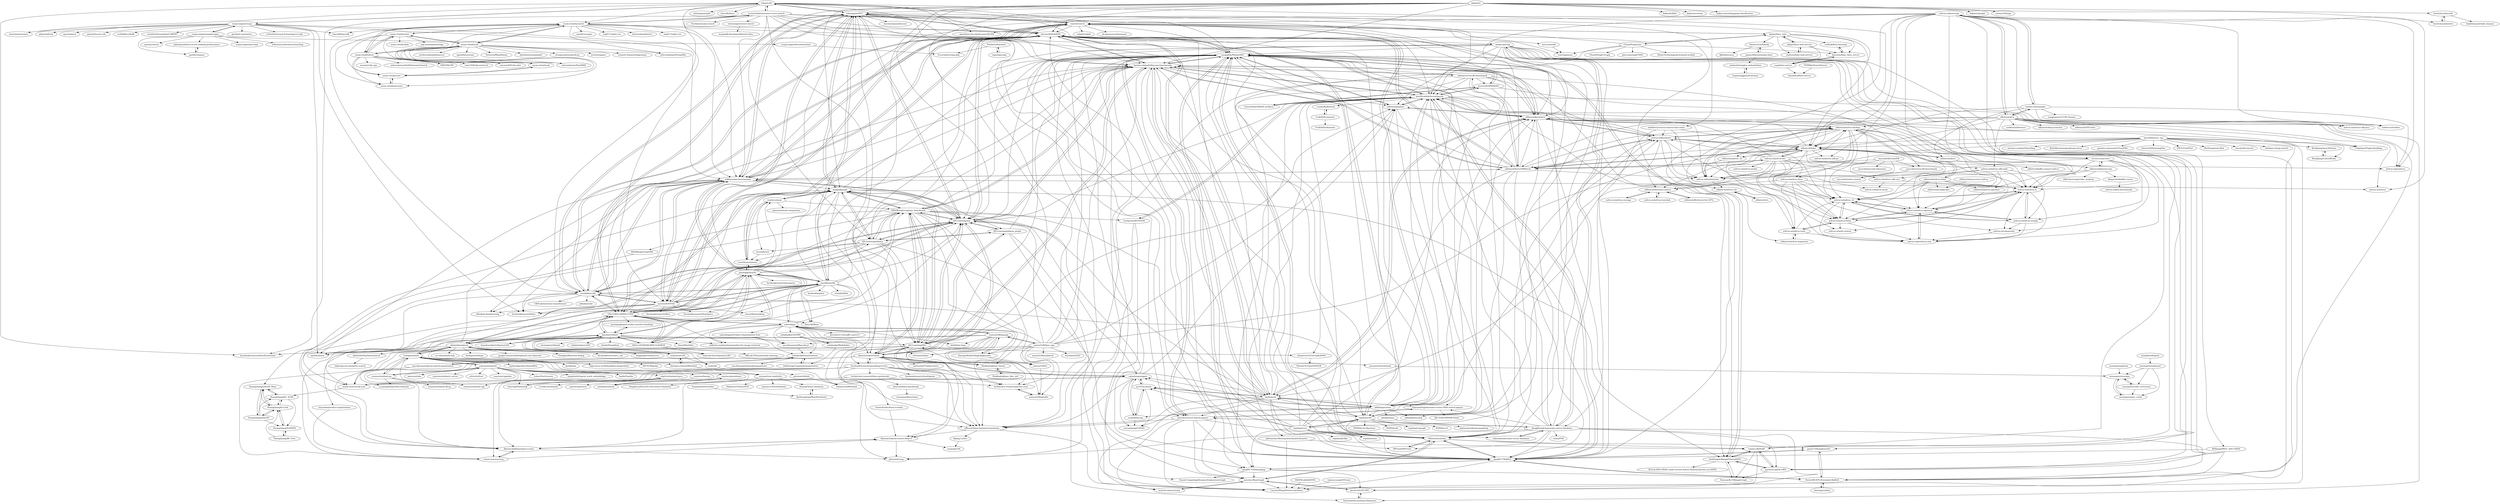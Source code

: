 digraph G {
"vdaas/vald" -> "yahoojapan/NGT"
"vdaas/vald" -> "vearch/vearch"
"vdaas/vald" -> "currentslab/awesome-vector-search"
"vdaas/vald" -> "vespa-engine/vespa"
"vdaas/vald" -> "harsha-simhadri/big-ann-benchmarks"
"vdaas/vald" -> "weaviate/weaviate" ["e"=1]
"vdaas/vald" -> "microsoft/DiskANN"
"vdaas/vald" -> "erikbern/ann-benchmarks"
"vdaas/vald" -> "opendistro-for-elasticsearch/k-NN" ["e"=1]
"vdaas/vald" -> "unum-cloud/usearch"
"vdaas/vald" -> "yahoojapan/ngtd"
"vdaas/vald" -> "facebookresearch/distributed-faiss"
"vdaas/vald" -> "zilliztech/feder"
"vdaas/vald" -> "lancedb/lance" ["e"=1]
"vdaas/vald" -> "cmuparlay/ParlayANN"
"nmslib/nmslib" -> "nmslib/hnswlib"
"nmslib/nmslib" -> "erikbern/ann-benchmarks"
"nmslib/nmslib" -> "FALCONN-LIB/FALCONN"
"nmslib/nmslib" -> "spotify/annoy" ["e"=1]
"nmslib/nmslib" -> "yahoojapan/NGT"
"nmslib/nmslib" -> "facebookresearch/faiss" ["e"=1]
"nmslib/nmslib" -> "facebookresearch/StarSpace" ["e"=1]
"nmslib/nmslib" -> "microsoft/SPTAG"
"nmslib/nmslib" -> "ZJULearning/nsg"
"nmslib/nmslib" -> "aaalgo/kgraph"
"nmslib/nmslib" -> "benfred/implicit" ["e"=1]
"nmslib/nmslib" -> "tensorflow/ranking" ["e"=1]
"nmslib/nmslib" -> "flann-lib/flann" ["e"=1]
"nmslib/nmslib" -> "microsoft/DiskANN"
"nmslib/nmslib" -> "srendle/libfm" ["e"=1]
"matsui528/faiss_tips" -> "matsui528/nanopq"
"matsui528/faiss_tips" -> "harsha-simhadri/big-ann-benchmarks"
"matsui528/faiss_tips" -> "criteo/autofaiss" ["e"=1]
"matsui528/faiss_tips" -> "facebookresearch/distributed-faiss"
"matsui528/faiss_tips" -> "staoxiao/LibVQ" ["e"=1]
"matsui528/faiss_tips" -> "DwangoMediaVillage/pqkmeans"
"matsui528/faiss_tips" -> "matsui528/annbench"
"matsui528/faiss_tips" -> "zilliztech/feder"
"matsui528/faiss_tips" -> "matsui528/rii"
"matsui528/faiss_tips" -> "cmuparlay/ParlayANN"
"matsui528/faiss_tips" -> "ZJULearning/nsg"
"matsui528/faiss_tips" -> "zilliztech/pyglass"
"matsui528/faiss_tips" -> "yahoojapan/NGT"
"matsui528/faiss_tips" -> "yahoo/lopq"
"matsui528/faiss_tips" -> "matsui528/pqtable"
"microsoft/SPTAG" -> "erikbern/ann-benchmarks"
"microsoft/SPTAG" -> "microsoft/DiskANN"
"microsoft/SPTAG" -> "nmslib/hnswlib"
"microsoft/SPTAG" -> "ZJULearning/nsg"
"microsoft/SPTAG" -> "nmslib/nmslib"
"microsoft/SPTAG" -> "yahoojapan/NGT"
"microsoft/SPTAG" -> "vearch/vearch"
"microsoft/SPTAG" -> "facebookresearch/faiss" ["e"=1]
"microsoft/SPTAG" -> "spotify/annoy" ["e"=1]
"microsoft/SPTAG" -> "harsha-simhadri/big-ann-benchmarks"
"microsoft/SPTAG" -> "facebookresearch/StarSpace" ["e"=1]
"microsoft/SPTAG" -> "alibaba/x-deeplearning" ["e"=1]
"microsoft/SPTAG" -> "tensorflow/ranking" ["e"=1]
"microsoft/SPTAG" -> "FALCONN-LIB/FALCONN"
"microsoft/SPTAG" -> "facebookresearch/dlrm" ["e"=1]
"yanyiwu/simhash" -> "1e0ng/simhash"
"yanyiwu/simhash" -> "yanyiwu/cppjieba" ["e"=1]
"yanyiwu/simhash" -> "yanyiwu/simhash_server"
"yanyiwu/simhash" -> "sing1ee/simhash-java"
"yanyiwu/simhash" -> "seomoz/simhash-py"
"yanyiwu/simhash" -> "wfrest/wfrest" ["e"=1]
"yanyiwu/simhash" -> "zyymax/text-similarity"
"yanyiwu/simhash" -> "yanyiwu/limonp"
"yanyiwu/simhash" -> "yanyiwu/gosimhash"
"yanyiwu/simhash" -> "xlturing/Simhash4J"
"yanyiwu/simhash" -> "baidu/Familia" ["e"=1]
"yanyiwu/simhash" -> "seomoz/simhash-cpp"
"yanyiwu/simhash" -> "2shou/TextGrocery" ["e"=1]
"yanyiwu/simhash" -> "largelymfs/topical_word_embeddings" ["e"=1]
"yanyiwu/simhash" -> "jannson/yaha" ["e"=1]
"rapidsai/raft" -> "rapidsai/cuvs"
"rapidsai/raft" -> "harsha-simhadri/big-ann-benchmarks"
"rapidsai/raft" -> "microsoft/DiskANN"
"rapidsai/raft" -> "rapidsai/rmm" ["e"=1]
"rapidsai/raft" -> "NVIDIA/cuCollections" ["e"=1]
"rapidsai/raft" -> "milvus-io/knowhere"
"rapidsai/raft" -> "cmuparlay/ParlayANN"
"rapidsai/raft" -> "zilliztech/knowhere"
"rapidsai/raft" -> "baidu/puck"
"rapidsai/raft" -> "cgtuebingen/ggnn"
"rapidsai/raft" -> "NVIDIA/cub" ["e"=1]
"rapidsai/raft" -> "rapidsai/cugraph" ["e"=1]
"rapidsai/raft" -> "intel/ScalableVectorSearch"
"rapidsai/raft" -> "gaoj0017/RaBitQ"
"rapidsai/raft" -> "NVIDIA/cccl" ["e"=1]
"vearch/vearch" -> "nmslib/hnswlib"
"vearch/vearch" -> "cubefs/cubefs" ["e"=1]
"vearch/vearch" -> "erikbern/ann-benchmarks"
"vearch/vearch" -> "vearch/gamma"
"vearch/vearch" -> "yahoojapan/NGT"
"vearch/vearch" -> "microsoft/SPTAG"
"vearch/vearch" -> "microsoft/DiskANN"
"vearch/vearch" -> "alibaba/havenask" ["e"=1]
"vearch/vearch" -> "baidu/puck"
"vearch/vearch" -> "alibaba/proxima"
"vearch/vearch" -> "awa-ai/awadb"
"vearch/vearch" -> "jd-opensource/joyqueue" ["e"=1]
"vearch/vearch" -> "liqima/faiss_note"
"vearch/vearch" -> "ZJULearning/nsg"
"vearch/vearch" -> "opendistro-for-elasticsearch/k-NN" ["e"=1]
"facebookresearch/spreadingvectors" -> "stanis-morozov/unq"
"facebookresearch/spreadingvectors" -> "dbaranchuk/ivf-hnsw"
"facebookresearch/spreadingvectors" -> "efficient/faiss-learned-termination"
"facebookresearch/spreadingvectors" -> "twistedcubic/learn-to-hash"
"facebookresearch/spreadingvectors" -> "dbaranchuk/learning-to-route"
"facebookresearch/spreadingvectors" -> "cgtuebingen/ggnn"
"facebookresearch/spreadingvectors" -> "technicolor-research/pq-fast-scan"
"facebookresearch/spreadingvectors" -> "stanis-morozov/ip-nsw"
"facebookresearch/spreadingvectors" -> "technicolor-research/faiss-quickeradc"
"facebookresearch/spreadingvectors" -> "facebookresearch/multigrain" ["e"=1]
"DwangoMediaVillage/pqkmeans" -> "matsui528/rii"
"DwangoMediaVillage/pqkmeans" -> "matsui528/nanopq"
"kakao/n2" -> "kakao/buffalo" ["e"=1]
"kakao/n2" -> "kakao/recoteam" ["e"=1]
"kakao/n2" -> "harsha-simhadri/big-ann-benchmarks"
"kakao/n2" -> "dbaranchuk/ivf-hnsw"
"kakao/n2" -> "aaalgo/kgraph"
"kakao/n2" -> "ZJULearning/nsg"
"kakao/n2" -> "ZJULearning/efanna"
"kakao/n2" -> "nmslib/nmslib"
"kakao/n2" -> "kakao-arena/shopping-classification" ["e"=1]
"kakao/n2" -> "yahoojapan/NGT"
"kakao/n2" -> "lunchclass/bacardi"
"kakao/n2" -> "microsoft/DiskANN"
"kakao/n2" -> "kakao/s2graph" ["e"=1]
"kakao/n2" -> "corona10/fuego" ["e"=1]
"kakao/n2" -> "lunchclass/absolute"
"ekzhu/SetSimilaritySearch" -> "ekzhu/go-set-similarity-search"
"1e0ng/simhash" -> "seomoz/simhash-py"
"1e0ng/simhash" -> "yanyiwu/simhash"
"1e0ng/simhash" -> "scrapinghub/python-simhash"
"1e0ng/simhash" -> "ekzhu/datasketch"
"1e0ng/simhash" -> "zyymax/text-similarity"
"1e0ng/simhash" -> "seomoz/simhash-cpp"
"1e0ng/simhash" -> "kayzhu/LSHash"
"1e0ng/simhash" -> "jaybaird/python-bloomfilter" ["e"=1]
"1e0ng/simhash" -> "FALCONN-LIB/FALCONN"
"1e0ng/simhash" -> "baidu/Familia" ["e"=1]
"1e0ng/simhash" -> "mfonda/simhash"
"1e0ng/simhash" -> "memosstilvi/simhash"
"1e0ng/simhash" -> "kpu/kenlm" ["e"=1]
"1e0ng/simhash" -> "bigscience-workshop/data-preparation" ["e"=1]
"1e0ng/simhash" -> "HIT-SCIR/pyltp" ["e"=1]
"zyymax/text-similarity" -> "xiaoran-2/TextSimilarity"
"zyymax/text-similarity" -> "PengboLiu/Doc2Vec-Document-Similarity" ["e"=1]
"zyymax/text-similarity" -> "HuangFJ/text-similarity"
"zyymax/text-similarity" -> "IAdmireu/ChineseSTS" ["e"=1]
"mfonda/simhash" -> "yanyiwu/gosimhash"
"yanyiwu/limonp" -> "yanyiwu/practice"
"ZJULearning/nsg" -> "ZJULearning/SSG"
"ZJULearning/nsg" -> "aaalgo/kgraph"
"ZJULearning/nsg" -> "ZJULearning/efanna"
"ZJULearning/nsg" -> "ZJULearning/efanna_graph"
"ZJULearning/nsg" -> "microsoft/DiskANN"
"ZJULearning/nsg" -> "harsha-simhadri/big-ann-benchmarks"
"ZJULearning/nsg" -> "yahoojapan/NGT"
"ZJULearning/nsg" -> "dbaranchuk/ivf-hnsw"
"ZJULearning/nsg" -> "cmuparlay/ParlayANN"
"ZJULearning/nsg" -> "DBAIWangGroup/nns_benchmark"
"ZJULearning/nsg" -> "erikbern/ann-benchmarks"
"ZJULearning/nsg" -> "intel/ScalableVectorSearch"
"ZJULearning/nsg" -> "nmslib/hnswlib"
"ZJULearning/nsg" -> "FALCONN-LIB/FALCONN"
"ZJULearning/nsg" -> "cgtuebingen/ggnn"
"vespa-engine/sample-apps" -> "vespa-engine/documentation"
"vespa-engine/sample-apps" -> "jobergum/dense-vector-ranking-performance"
"vespa-engine/sample-apps" -> "vespa-engine/vespa"
"vespa-engine/sample-apps" -> "vespa-engine/pyvespa"
"vespa-engine/sample-apps" -> "spotify/vispana"
"vespa-engine/sample-apps" -> "sebastian-hofstaetter/teaching" ["e"=1]
"vespa-engine/sample-apps" -> "querqy/chorus" ["e"=1]
"liqima/faiss_note" -> "coolhok/faiss-learning"
"liqima/faiss_note" -> "plippe/faiss-web-service"
"liqima/faiss_note" -> "layerism/brpc_faiss_server"
"liqima/faiss_note" -> "waltyou/faiss-web-service"
"liqima/faiss_note" -> "vearch/vearch"
"liqima/faiss_note" -> "ynqa/faiss-server"
"liqima/faiss_note" -> "ChunelFeng/caiss"
"liqima/faiss_note" -> "thenetcircle/faiss4j"
"ynqa/faiss-server" -> "layerism/brpc_faiss_server"
"ynqa/faiss-server" -> "chinahbcq/faiss-server"
"matsui528/rii" -> "matsui528/pqtable"
"ZJULearning/SSG" -> "ZJULearning/efanna_graph"
"ZJULearning/SSG" -> "dbaranchuk/learning-to-route"
"ZJULearning/SSG" -> "ZJULearning/nsg"
"ZJULearning/SSG" -> "efficient/faiss-learned-termination"
"ZJULearning/SSG" -> "jalvarm/hcnng"
"ZJULearning/SSG" -> "technicolor-research/pq-fast-scan"
"ZJULearning/SSG" -> "dbaranchuk/ivf-hnsw"
"ZJULearning/SSG" -> "aaalgo/kgraph"
"ZJULearning/SSG" -> "stanis-morozov/ip-nsw"
"ZJULearning/SSG" -> "DBAIWangGroup/nns_benchmark"
"ZJULearning/SSG" -> "zilliztech/pyglass"
"ZJULearning/SSG" -> "Shekhale/gbnns_theory"
"ZJULearning/SSG" -> "cmuparlay/ParlayANN"
"ZJULearning/SSG" -> "harsha-simhadri/big-ann-benchmarks"
"ZJULearning/SSG" -> "whenever5225/GraphANNS"
"nlescoua/faiss-quickeradc" -> "twosigma/libvirttime"
"una-dinosauria/Rayuela.jl" -> "arbabenko/Quantizations"
"matsui528/nanopq" -> "yahoo/lopq"
"matsui528/nanopq" -> "matsui528/pqtable"
"matsui528/nanopq" -> "matsui528/rii"
"matsui528/nanopq" -> "DwangoMediaVillage/pqkmeans"
"matsui528/nanopq" -> "xinyandai/product-quantization"
"matsui528/nanopq" -> "dmllr/fast-lopq"
"matsui528/nanopq" -> "dbaranchuk/ivf-hnsw"
"matsui528/nanopq" -> "matsui528/faiss_tips"
"matsui528/nanopq" -> "dbaranchuk/nns-meets-deep-rl"
"matsui528/nanopq" -> "stanis-morozov/unq"
"matsui528/nanopq" -> "una-dinosauria/Rayuela.jl"
"HuangQiang/H2_ALSH" -> "HuangQiang/lccs-lsh"
"HuangQiang/H2_ALSH" -> "HuangQiang/P2HNNS"
"HuangQiang/H2_ALSH" -> "HuangQiang/QALSH_Mem"
"ZJULearning/efanna_graph" -> "ZJULearning/SSG"
"ZJULearning/efanna_graph" -> "ZJULearning/efanna"
"ZJULearning/efanna_graph" -> "efficient/faiss-learned-termination"
"ZJULearning/efanna_graph" -> "cmuparlay/ParlayANN"
"ZJULearning/efanna_graph" -> "ZJULearning/nsg"
"ZJULearning/efanna_graph" -> "CaucherWang/Steiner-hardness"
"waltyou/faiss-web-service" -> "plippe/faiss-web-service"
"dbaranchuk/learning-to-route" -> "dbaranchuk/nns-meets-deep-rl"
"dbaranchuk/learning-to-route" -> "stanis-morozov/unq"
"dbaranchuk/learning-to-route" -> "jalvarm/hcnng"
"technicolor-research/faiss-quickeradc" -> "nlescoua/faiss-quickeradc"
"technicolor-research/faiss-quickeradc" -> "technicolor-research/pq-fast-scan"
"technicolor-research/faiss-quickeradc" -> "stanis-morozov/ip-nsw"
"iugu/iugu-php" -> "Potelo/GuPayment"
"thenetcircle/faiss4j" -> "gameofdimension/jni-faiss"
"thenetcircle/faiss4j" -> "ijklr/faiss-java"
"milvus-io/milvus.io" -> "milvus-io/milvus_cli"
"milvus-io/milvus.io" -> "milvus-io/pymilvus-orm"
"milvus-io/milvus.io" -> "milvus-io/community"
"milvus-io/milvus.io" -> "milvus-io/milvus-helm"
"milvus-io/milvus.io" -> "milvus-io/milvus-insight"
"xinyandai/product-quantization" -> "stanis-morozov/unq"
"weilaudm/nxgbcc-android-faiss" -> "luojinlongjjj/android-faiss"
"stanis-morozov/ip-nsw" -> "HuangQiang/H2_ALSH"
"FlYWMe/SearchServer" -> "chinahbcq/faiss-server"
"HuangFJ/text-similarity" -> "daishengdong/WordSimilarity"
"HuangQiang/QALSH" -> "HuangQiang/QALSH_Mem"
"HuangQiang/QALSH" -> "HuangQiang/lccs-lsh"
"HuangQiang/QALSH" -> "HuangQiang/H2_ALSH"
"HuangQiang/QALSH" -> "HuangQiang/P2HNNS"
"HuangQiang/QALSH_Mem" -> "HuangQiang/lccs-lsh"
"HuangQiang/QALSH_Mem" -> "HuangQiang/QALSH"
"HuangQiang/QALSH_Mem" -> "HuangQiang/H2_ALSH"
"milvus-io/bootcamp" -> "towhee-io/examples"
"milvus-io/bootcamp" -> "milvus-io/pymilvus" ["e"=1]
"milvus-io/bootcamp" -> "towhee-io/towhee" ["e"=1]
"milvus-io/bootcamp" -> "zilliztech/attu"
"milvus-io/bootcamp" -> "milvus-io/milvus" ["e"=1]
"milvus-io/bootcamp" -> "milvus-io/milvus-sdk-java" ["e"=1]
"milvus-io/bootcamp" -> "zilliztech/phantoscope"
"milvus-io/bootcamp" -> "zilliztech/VectorDBBench"
"milvus-io/bootcamp" -> "vearch/vearch"
"milvus-io/bootcamp" -> "milvus-io/milvus-sdk-go" ["e"=1]
"milvus-io/bootcamp" -> "zilliztech/feder"
"milvus-io/bootcamp" -> "erikbern/ann-benchmarks"
"milvus-io/bootcamp" -> "milvus-io/web-content" ["e"=1]
"milvus-io/bootcamp" -> "milvus-io/milvus.io"
"milvus-io/bootcamp" -> "milvus-io/milvus-tools"
"microsoft/DiskANN" -> "harsha-simhadri/big-ann-benchmarks"
"microsoft/DiskANN" -> "cmuparlay/ParlayANN"
"microsoft/DiskANN" -> "ZJULearning/nsg"
"microsoft/DiskANN" -> "nmslib/hnswlib"
"microsoft/DiskANN" -> "erikbern/ann-benchmarks"
"microsoft/DiskANN" -> "microsoft/SPTAG"
"microsoft/DiskANN" -> "intel/ScalableVectorSearch"
"microsoft/DiskANN" -> "rapidsai/raft"
"microsoft/DiskANN" -> "baidu/puck"
"microsoft/DiskANN" -> "yahoojapan/NGT"
"microsoft/DiskANN" -> "zilliztech/VectorDBBench"
"microsoft/DiskANN" -> "zilliztech/knowhere"
"microsoft/DiskANN" -> "gaoj0017/RaBitQ"
"microsoft/DiskANN" -> "zilliztech/starling"
"microsoft/DiskANN" -> "antgroup/vsag"
"ChunelFeng/caiss" -> "ChunelFeng/CGraph" ["e"=1]
"ChunelFeng/caiss" -> "whenever5225/GraphANNS"
"ChunelFeng/caiss" -> "liqima/faiss_note"
"ChunelFeng/caiss" -> "pluto-junzeng/CNSD" ["e"=1]
"ChunelFeng/caiss" -> "vearch/gamma"
"ChunelFeng/caiss" -> "vearch/vearch"
"ChunelFeng/caiss" -> "layerism/brpc_faiss_server"
"ChunelFeng/caiss" -> "ZhuiyiTechnology/pretrained-models" ["e"=1]
"Lsyhprum/WEAVESS" -> "jalvarm/hcnng"
"Lsyhprum/WEAVESS" -> "matchyc/RoarGraph"
"Lsyhprum/WEAVESS" -> "intel/ScalableVectorSearch"
"coolhok/faiss-learning" -> "layerism/brpc_faiss_server"
"ryanrhymes/panns" -> "vioshyvo/mrpt"
"ryanrhymes/panns" -> "pixelogik/NearPy"
"ryanrhymes/panns" -> "aaalgo/kgraph"
"RSIA-LIESMARS-WHU/LSHBOX" -> "YahooArchive/Optimal-LSH"
"RSIA-LIESMARS-WHU/LSHBOX" -> "kayzhu/LSHash"
"RSIA-LIESMARS-WHU/LSHBOX" -> "DBAIWangGroup/nns_benchmark"
"RSIA-LIESMARS-WHU/LSHBOX" -> "FALCONN-LIB/FALCONN"
"RSIA-LIESMARS-WHU/LSHBOX" -> "pixelogik/NearPy"
"RSIA-LIESMARS-WHU/LSHBOX" -> "MKLab-ITI/multimedia-indexing"
"cgtuebingen/ggnn" -> "sunbelbd/song"
"cgtuebingen/ggnn" -> "yuyuanhang/GANNS"
"cgtuebingen/ggnn" -> "js1010/cuhnsw"
"cgtuebingen/ggnn" -> "stanis-morozov/ip-nsw"
"cgtuebingen/ggnn" -> "dbaranchuk/ivf-hnsw"
"cgtuebingen/ggnn" -> "zilliztech/pyglass"
"cgtuebingen/ggnn" -> "cmuparlay/ParlayANN"
"cgtuebingen/ggnn" -> "dbaranchuk/learning-to-route"
"cgtuebingen/ggnn" -> "efficient/faiss-learned-termination"
"arctern-io/arctern" -> "zilliztech/phantoscope"
"arctern-io/arctern" -> "milvus-io/birdwatcher"
"arctern-io/arctern" -> "milvus-io/community"
"arctern-io/arctern" -> "milvus-io/milvus.io"
"arctern-io/arctern" -> "milvus-io/pymilvus-orm"
"arctern-io/arctern" -> "milvus-io/milvus-insight"
"zilliztech/phantoscope" -> "arctern-io/arctern"
"zilliztech/phantoscope" -> "milvus-io/milvus.io"
"zilliztech/phantoscope" -> "ReigenAraka/k8s-course"
"zilliztech/phantoscope" -> "milvus-io/birdwatcher"
"zilliztech/phantoscope" -> "zilliz-bootcamp/video_analysis"
"efficient/faiss-learned-termination" -> "CaucherWang/Steiner-hardness"
"efficient/faiss-learned-termination" -> "Kejing-Lu/hvs"
"efficient/faiss-learned-termination" -> "dbaranchuk/nns-meets-deep-rl"
"mattilyra/LSH" -> "ekzhu/datasketch"
"mattilyra/LSH" -> "chrisjmccormick/MinHash"
"mattilyra/LSH" -> "kayzhu/LSHash"
"mattilyra/LSH" -> "embr/lsh"
"msempere/easy_cache" -> "msempere/remotgo"
"msempere/redis_structures" -> "msempere/remotgo"
"msempere/redis_structures" -> "msempere/easy_cache"
"twistedcubic/learn-to-hash" -> "dbaranchuk/nns-meets-deep-rl"
"milvus-io/milvus-docs" -> "milvus-io/milvus.io"
"milvus-io/milvus-docs" -> "zilliztech/awesome-milvus"
"milvus-io/milvus-docs" -> "milvus-io/pymilvus-orm"
"milvus-io/milvus-docs" -> "milvus-io/community"
"milvus-io/milvus-docs" -> "milvus-io/milvus_cli"
"milvus-io/milvus-docs" -> "milvus-io/milvus-tools"
"milvus-io/milvus-docs" -> "milvus-io/milvus-operator"
"stanis-morozov/unq" -> "dbaranchuk/learning-to-route"
"stanis-morozov/unq" -> "dbaranchuk/nns-meets-deep-rl"
"gameofdimension/jni-faiss" -> "thenetcircle/faiss4j"
"gameofdimension/jni-faiss" -> "weilaudm/nxgbcc-android-faiss"
"milvus-io/milvus-helm" -> "milvus-io/milvus-operator"
"milvus-io/milvus-helm" -> "milvus-io/milvus_cli"
"milvus-io/milvus-helm" -> "milvus-io/pymilvus-orm"
"milvus-io/milvus-helm" -> "milvus-io/milvus.io"
"milvus-io/milvus-helm" -> "milvus-io/milvus-tools"
"milvus-io/milvus-helm" -> "milvus-io/web-content" ["e"=1]
"luojinlongjjj/android-faiss" -> "weilaudm/nxgbcc-android-faiss"
"layerism/brpc_faiss_server" -> "coolhok/faiss-learning"
"layerism/brpc_faiss_server" -> "ynqa/faiss-server"
"milvus-io/milvus-tutorials" -> "zilliztech/awesome-milvus"
"Shekhale/gbnns_theory" -> "Shekhale/gbnns_dim_red"
"Shekhale/gbnns_dim_red" -> "Shekhale/gbnns_theory"
"ReigenAraka/k8s-course" -> "milvus-io/ann-benchmarks"
"jobergum/dense-vector-ranking-performance" -> "spotify/vispana"
"dbaranchuk/nns-meets-deep-rl" -> "dbaranchuk/learning-to-route"
"dbaranchuk/nns-meets-deep-rl" -> "jalvarm/hcnng"
"dbaranchuk/nns-meets-deep-rl" -> "csypeng/LAN"
"milvus-io/community" -> "milvus-io/pymilvus-orm"
"daishengdong/WordSimilarity" -> "HuangFJ/text-similarity"
"HuangQiang/lccs-lsh" -> "HuangQiang/P2HNNS"
"HuangQiang/lccs-lsh" -> "HuangQiang/H2_ALSH"
"HuangQiang/lccs-lsh" -> "HuangQiang/QALSH_Mem"
"HuangQiang/lccs-lsh" -> "HuangQiang/QALSH"
"erikbern/ann-benchmarks" -> "nmslib/nmslib"
"erikbern/ann-benchmarks" -> "nmslib/hnswlib"
"erikbern/ann-benchmarks" -> "spotify/annoy" ["e"=1]
"erikbern/ann-benchmarks" -> "yahoojapan/NGT"
"erikbern/ann-benchmarks" -> "microsoft/SPTAG"
"erikbern/ann-benchmarks" -> "microsoft/DiskANN"
"erikbern/ann-benchmarks" -> "facebookresearch/faiss" ["e"=1]
"erikbern/ann-benchmarks" -> "FALCONN-LIB/FALCONN"
"erikbern/ann-benchmarks" -> "ZJULearning/nsg"
"erikbern/ann-benchmarks" -> "harsha-simhadri/big-ann-benchmarks"
"erikbern/ann-benchmarks" -> "vearch/vearch"
"erikbern/ann-benchmarks" -> "zilliztech/VectorDBBench"
"erikbern/ann-benchmarks" -> "aaalgo/kgraph"
"erikbern/ann-benchmarks" -> "alibaba/x-deeplearning" ["e"=1]
"erikbern/ann-benchmarks" -> "milvus-io/milvus" ["e"=1]
"ekzhu/datasketch" -> "google-research/deduplicate-text-datasets" ["e"=1]
"ekzhu/datasketch" -> "kayzhu/LSHash"
"ekzhu/datasketch" -> "FALCONN-LIB/FALCONN"
"ekzhu/datasketch" -> "ChenghaoMou/text-dedup" ["e"=1]
"ekzhu/datasketch" -> "mattilyra/LSH"
"ekzhu/datasketch" -> "pixelogik/NearPy"
"ekzhu/datasketch" -> "erikbern/ann-benchmarks"
"ekzhu/datasketch" -> "1e0ng/simhash"
"ekzhu/datasketch" -> "chrisjmccormick/MinHash"
"ekzhu/datasketch" -> "spotify/annoy" ["e"=1]
"ekzhu/datasketch" -> "facebookresearch/cc_net" ["e"=1]
"ekzhu/datasketch" -> "huggingface/datatrove" ["e"=1]
"ekzhu/datasketch" -> "src-d/minhashcuda"
"ekzhu/datasketch" -> "dedupeio/dedupe" ["e"=1]
"ekzhu/datasketch" -> "ekzhu/SetSimilaritySearch"
"harsha-simhadri/big-ann-benchmarks" -> "cmuparlay/ParlayANN"
"harsha-simhadri/big-ann-benchmarks" -> "microsoft/DiskANN"
"harsha-simhadri/big-ann-benchmarks" -> "intel/ScalableVectorSearch"
"harsha-simhadri/big-ann-benchmarks" -> "JoshEngels/RangeFilteredANN"
"harsha-simhadri/big-ann-benchmarks" -> "DBAIWangGroup/nns_benchmark"
"harsha-simhadri/big-ann-benchmarks" -> "zilliztech/starling"
"harsha-simhadri/big-ann-benchmarks" -> "ZJULearning/SSG"
"harsha-simhadri/big-ann-benchmarks" -> "gaoj0017/RaBitQ"
"harsha-simhadri/big-ann-benchmarks" -> "ZJULearning/nsg"
"harsha-simhadri/big-ann-benchmarks" -> "zilliztech/VectorDBBench"
"harsha-simhadri/big-ann-benchmarks" -> "baidu/puck"
"harsha-simhadri/big-ann-benchmarks" -> "efficient/faiss-learned-termination"
"harsha-simhadri/big-ann-benchmarks" -> "zilliztech/knowhere"
"harsha-simhadri/big-ann-benchmarks" -> "qdrant/vector-db-benchmark"
"harsha-simhadri/big-ann-benchmarks" -> "zilliztech/pyglass"
"currentslab/awesome-vector-search" -> "dangkhoasdc/awesome-vector-database"
"currentslab/awesome-vector-search" -> "zilliztech/feder"
"currentslab/awesome-vector-search" -> "microsoft/DiskANN"
"currentslab/awesome-vector-search" -> "edoliberty/vector-search-class-notes"
"currentslab/awesome-vector-search" -> "vdaas/vald"
"currentslab/awesome-vector-search" -> "unum-cloud/usearch"
"currentslab/awesome-vector-search" -> "erikbern/ann-benchmarks"
"currentslab/awesome-vector-search" -> "frutik/awesome-search" ["e"=1]
"currentslab/awesome-vector-search" -> "esteininger/vector-search"
"currentslab/awesome-vector-search" -> "mileszim/awesome-vector-database"
"currentslab/awesome-vector-search" -> "harsha-simhadri/big-ann-benchmarks"
"currentslab/awesome-vector-search" -> "facebookresearch/distributed-faiss"
"currentslab/awesome-vector-search" -> "nmslib/hnswlib"
"currentslab/awesome-vector-search" -> "criteo/autofaiss" ["e"=1]
"currentslab/awesome-vector-search" -> "matchyc/vector-search-papers"
"aaalgo/kgraph" -> "ZJULearning/efanna"
"aaalgo/kgraph" -> "ZJULearning/nsg"
"aaalgo/kgraph" -> "ZJULearning/SSG"
"aaalgo/kgraph" -> "DBAIWangGroup/nns_benchmark"
"aaalgo/kgraph" -> "ZJULearning/efanna_graph"
"aaalgo/kgraph" -> "harsha-simhadri/big-ann-benchmarks"
"aaalgo/kgraph" -> "ryanrhymes/panns"
"aaalgo/kgraph" -> "vioshyvo/mrpt"
"aaalgo/kgraph" -> "FALCONN-LIB/FALCONN"
"aaalgo/kgraph" -> "JoshEngels/RangeFilteredANN"
"aaalgo/kgraph" -> "cmuparlay/ParlayANN"
"aaalgo/kgraph" -> "dbaranchuk/ivf-hnsw"
"aaalgo/kgraph" -> "yahoojapan/NGT"
"aaalgo/kgraph" -> "dbaranchuk/learning-to-route"
"aaalgo/kgraph" -> "efficient/faiss-learned-termination"
"js1010/cuhnsw" -> "sunbelbd/song"
"js1010/cuhnsw" -> "cgtuebingen/ggnn"
"js1010/cuhnsw" -> "yuyuanhang/GANNS"
"js1010/cuhnsw" -> "baidu/puck"
"chrisjmccormick/MinHash" -> "go2starr/lshhdc"
"chrisjmccormick/MinHash" -> "mattilyra/LSH"
"sunbelbd/song" -> "cgtuebingen/ggnn"
"sunbelbd/song" -> "yuyuanhang/GANNS"
"sunbelbd/song" -> "js1010/cuhnsw"
"milvus-io/milvus_cli" -> "milvus-io/milvus.io"
"milvus-io/milvus_cli" -> "milvus-io/milvus-operator"
"milvus-io/milvus_cli" -> "milvus-io/milvus-insight"
"milvus-io/milvus_cli" -> "milvus-io/milvus-helm"
"milvus-io/milvus_cli" -> "milvus-io/pymilvus-orm"
"lyst/rpforest" -> "ryanrhymes/panns"
"milvus-io/milvus-insight" -> "milvus-io/milvus_cli"
"milvus-io/milvus-insight" -> "milvus-io/milvus.io"
"milvus-io/milvus-insight" -> "milvus-io/pymilvus-orm"
"milvus-io/milvus-insight" -> "milvus-io/milvus-operator"
"milvus-io/milvus-insight" -> "milvus-io/community"
"arbabenko/Quantizations" -> "una-dinosauria/local-search-quantization"
"arbabenko/Quantizations" -> "hellozting/CompositeQuantization"
"arbabenko/Quantizations" -> "una-dinosauria/stacked-quantizers"
"milvus-io/milvus-operator" -> "milvus-io/pymilvus-orm"
"milvus-io/milvus-operator" -> "milvus-io/milvus-helm"
"milvus-io/milvus-operator" -> "milvus-io/milvus_cli"
"milvus-io/milvus-operator" -> "milvus-io/milvus-insight"
"milvus-io/milvus-operator" -> "milvus-io/milvus.io"
"milvus-io/milvus-sdk-node" -> "milvus-io/milvus.io"
"milvus-io/milvus-sdk-node" -> "milvus-io/milvus-insight"
"milvus-io/milvus-sdk-node" -> "milvus-io/milvus-operator"
"milvus-io/milvus-sdk-node" -> "milvus-io/milvus-sdk-rust"
"milvus-io/milvus-sdk-node" -> "milvus-io/milvus_cli"
"embr/lsh" -> "rahularora/MinHash"
"milvus-io/milvus-tools" -> "zilliztech/milvus-migration"
"milvus-io/milvus-tools" -> "milvus-io/milvus-helm"
"milvus-io/milvus-tools" -> "milvus-io/pymilvus-orm"
"milvus-io/milvus-tools" -> "milvus-io/milvus_cli"
"DBAIWangGroup/SRS" -> "HuangQiang/QALSH_Mem"
"milvus-io/pymilvus-orm" -> "milvus-io/milvus-operator"
"Kejing-Lu/hvs" -> "csypeng/LAN"
"HuangQiang/P2HNNS" -> "HuangQiang/lccs-lsh"
"HuangQiang/P2HNNS" -> "HuangQiang/BC-Tree"
"zilliztech/milvus_cli" -> "milvus-io/milvus_cli"
"zilliztech/milvus_cli" -> "milvus-io/birdwatcher"
"zilliztech/feder" -> "milvus-io/knowhere"
"zilliztech/feder" -> "milvus-io/milvus-helm"
"zilliztech/feder" -> "milvus-io/birdwatcher"
"zilliztech/feder" -> "zilliztech/knowhere"
"zilliztech/feder" -> "milvus-io/milvus-lite"
"zilliztech/feder" -> "zilliztech/VectorDBBench"
"zilliztech/feder" -> "milvus-io/milvus.io"
"zilliztech/feder" -> "arctern-io/arctern"
"zilliztech/feder" -> "milvus-io/milvus_cli"
"zilliztech/feder" -> "milvus-io/milvus-sdk-go" ["e"=1]
"zilliztech/feder" -> "zilliztech/milvus-backup"
"zilliztech/feder" -> "milvus-io/milvus-operator"
"zilliztech/feder" -> "zilliztech/akcio"
"zilliztech/feder" -> "zilliztech/awesome-milvus"
"zilliztech/feder" -> "zilliztech/milvus_cli"
"towhee-io/examples" -> "milvus-io/bootcamp"
"towhee-io/examples" -> "towhee-io/towhee" ["e"=1]
"towhee-io/examples" -> "zilliztech/attu"
"towhee-io/examples" -> "milvus-io/pymilvus" ["e"=1]
"towhee-io/examples" -> "zilliztech/feder"
"towhee-io/examples" -> "yangjianxin1/CLIP-Chinese" ["e"=1]
"towhee-io/examples" -> "zilliztech/akcio"
"zilliztech/attu" -> "milvus-io/pymilvus" ["e"=1]
"zilliztech/attu" -> "zilliztech/milvus-backup"
"zilliztech/attu" -> "milvus-io/milvus-sdk-java" ["e"=1]
"zilliztech/attu" -> "towhee-io/towhee" ["e"=1]
"zilliztech/attu" -> "milvus-io/bootcamp"
"zilliztech/attu" -> "zilliztech/milvus_cli"
"zilliztech/attu" -> "zilliztech/VectorDBBench"
"zilliztech/attu" -> "milvus-io/milvus" ["e"=1]
"zilliztech/attu" -> "zilliztech/feder"
"zilliztech/attu" -> "towhee-io/examples"
"zilliztech/attu" -> "xorbitsai/inference" ["e"=1]
"zilliztech/attu" -> "zilliztech/deep-searcher" ["e"=1]
"zilliztech/attu" -> "FlagOpen/FlagEmbedding" ["e"=1]
"zilliztech/attu" -> "milvus-io/milvus-sdk-node"
"zilliztech/attu" -> "zilliztech/GPTCache" ["e"=1]
"msempere/golarm" -> "msempere/remotgo"
"yahoo/lopq" -> "matsui528/nanopq"
"yahoo/lopq" -> "cgtuebingen/Product-Quantization-Tree"
"yahoo/lopq" -> "arbabenko/MultiIndex"
"yahoo/lopq" -> "dmllr/fast-lopq"
"yahoo/lopq" -> "FALCONN-LIB/FALCONN"
"yahoo/lopq" -> "facebookresearch/spreadingvectors"
"yahoo/lopq" -> "dbaranchuk/ivf-hnsw"
"yahoo/lopq" -> "ZJULearning/nsg"
"yahoo/lopq" -> "arbabenko/GNOIMI"
"yahoo/lopq" -> "willard-yuan/hashing-baseline-for-image-retrieval" ["e"=1]
"yahoo/lopq" -> "DwangoMediaVillage/pqkmeans"
"yahoo/lopq" -> "thuml/HashNet" ["e"=1]
"yahoo/lopq" -> "pixelogik/NearPy"
"yahoo/lopq" -> "kevinlin311tw/caffe-cvprw15" ["e"=1]
"yahoo/lopq" -> "una-dinosauria/Rayuela.jl"
"seomoz/simhash-py" -> "1e0ng/simhash"
"seomoz/simhash-py" -> "seomoz/simhash-cpp"
"seomoz/simhash-py" -> "seomoz/simhash-db-py"
"seomoz/simhash-py" -> "scrapinghub/python-simhash"
"seomoz/simhash-py" -> "yanyiwu/simhash"
"alibaba/proxima" -> "baidu/puck"
"alibaba/proxima" -> "alibaba/havenask" ["e"=1]
"alibaba/proxima" -> "zilliztech/knowhere"
"alibaba/proxima" -> "microsoft/DiskANN"
"alibaba/proxima" -> "cgtuebingen/ggnn"
"alibaba/proxima" -> "sunbelbd/song"
"alibaba/proxima" -> "cmuparlay/ParlayANN"
"alibaba/proxima" -> "intel/ScalableVectorSearch"
"alibaba/proxima" -> "js1010/cuhnsw"
"alibaba/proxima" -> "vearch/vearch"
"alibaba/proxima" -> "milvus-io/knowhere"
"alibaba/proxima" -> "alibaba/nann"
"alibaba/proxima" -> "yuyuanhang/GANNS"
"alibaba/proxima" -> "rapidsai/raft"
"alibaba/proxima" -> "zilliztech/pyglass"
"spotify/vispana" -> "jobergum/dense-vector-ranking-performance"
"milvus-io/milvus-sdk-rust" -> "milvus-io/milvus.io"
"milvus-io/milvus-sdk-rust" -> "milvus-io/milvus-proto"
"FALCONN-LIB/FALCONN" -> "nmslib/nmslib"
"FALCONN-LIB/FALCONN" -> "kayzhu/LSHash"
"FALCONN-LIB/FALCONN" -> "erikbern/ann-benchmarks"
"FALCONN-LIB/FALCONN" -> "aaalgo/kgraph"
"FALCONN-LIB/FALCONN" -> "ZJULearning/nsg"
"FALCONN-LIB/FALCONN" -> "pixelogik/NearPy"
"FALCONN-LIB/FALCONN" -> "flann-lib/flann" ["e"=1]
"FALCONN-LIB/FALCONN" -> "ekzhu/datasketch"
"FALCONN-LIB/FALCONN" -> "DBAIWangGroup/nns_benchmark"
"FALCONN-LIB/FALCONN" -> "willard-yuan/hashing-baseline-for-image-retrieval" ["e"=1]
"FALCONN-LIB/FALCONN" -> "yahoo/lopq"
"FALCONN-LIB/FALCONN" -> "RSIA-LIESMARS-WHU/LSHBOX"
"FALCONN-LIB/FALCONN" -> "nmslib/hnswlib"
"FALCONN-LIB/FALCONN" -> "yahoojapan/NGT"
"FALCONN-LIB/FALCONN" -> "guoziqingbupt/Locality-sensitive-hashing"
"technicolor-research/pq-fast-scan" -> "matsui528/pqtable"
"milvus-io/milvus-lite" -> "zilliztech/feder"
"milvus-io/milvus-lite" -> "milvus-io/milvus.io"
"milvus-io/milvus-lite" -> "milvus-io/milvus-model"
"milvus-io/milvus-lite" -> "milvus-io/milvus-docs"
"milvus-io/milvus-lite" -> "milvus-io/birdwatcher"
"milvus-io/milvus-lite" -> "zilliztech/VectorDBBench"
"milvus-io/milvus-lite" -> "zilliztech/knowhere"
"milvus-io/milvus-lite" -> "zilliztech/awesome-milvus"
"milvus-io/milvus-lite" -> "milvus-io/pymilvus" ["e"=1]
"milvus-io/milvus-lite" -> "milvus-io/milvus-helm"
"milvus-io/milvus-lite" -> "milvus-io/knowhere"
"milvus-io/milvus-lite" -> "milvus-io/milvus_cli"
"milvus-io/milvus-lite" -> "zilliztech/milvus-backup"
"milvus-io/milvus-lite" -> "milvus-io/web-content" ["e"=1]
"milvus-io/milvus-lite" -> "milvus-io/milvus-sdk-node"
"qdrant/ann-filtering-benchmark-datasets" -> "CaucherWang/Steiner-hardness"
"qdrant/ann-filtering-benchmark-datasets" -> "rutgers-db/SeRF"
"msempere/remotgo" -> "msempere/easy_cache"
"msempere/remotgo" -> "msempere/redis_structures"
"msempere/redispool" -> "msempere/remotgo"
"msempere/redispool" -> "msempere/redis_structures"
"msempere/redispool" -> "msempere/easy_cache"
"yanyiwu/gosimhash" -> "mfonda/simhash"
"unum-cloud/ucsb" -> "unum-cloud/ucset"
"milvus-io/knowhere" -> "zilliztech/knowhere"
"milvus-io/knowhere" -> "milvus-io/birdwatcher"
"milvus-io/knowhere" -> "milvus-io/milvus-helm"
"milvus-io/knowhere" -> "intel/ScalableVectorSearch"
"milvus-io/knowhere" -> "zilliztech/awesome-milvus"
"milvus-io/knowhere" -> "zilliztech/feder"
"milvus-io/knowhere" -> "milvus-io/milvus-proto"
"milvus-io/knowhere" -> "zilliztech/VectorDBBench"
"milvus-io/knowhere" -> "milvus-io/milvus_cli"
"milvus-io/knowhere" -> "zilliztech/milvus-backup"
"memosstilvi/simhash" -> "msempere/remotgo"
"whenever5225/GraphANNS" -> "Patrick-H-Chen/FINGER"
"unum-cloud/awesome" -> "unum-cloud/ucset"
"zilliztech/awesome-milvus" -> "zilliztech/Retriever-for-GPTs"
"zilliztech/awesome-milvus" -> "milvus-io/milvus-tutorials"
"zilliztech/awesome-milvus" -> "milvus-io/milvus-storage"
"HuangQiang/BC-Tree" -> "HuangQiang/P2HNNS"
"HuangQiang/BC-Tree" -> "HuangQiang/lccs-lsh"
"unum-cloud/ustore" -> "unum-cloud/ucall"
"unum-cloud/ustore" -> "unum-cloud/ucsb"
"unum-cloud/ustore" -> "unum-cloud/uform"
"unum-cloud/ustore" -> "unum-cloud/usearch"
"unum-cloud/ustore" -> "unum-cloud/awesome"
"unum-cloud/ustore" -> "unum-cloud/ucset"
"unum-cloud/ustore" -> "unum-cloud/udisk"
"unum-cloud/ustore" -> "cpp-armenia/meetings"
"unum-cloud/ucall" -> "unum-cloud/ustore"
"unum-cloud/ucall" -> "unum-cloud/usearch"
"unum-cloud/ucall" -> "unum-cloud/uform"
"unum-cloud/ucall" -> "cirospaciari/socketify.py" ["e"=1]
"unum-cloud/ucall" -> "unum-cloud/ucsb"
"unum-cloud/ucall" -> "ashvardanian/SimSIMD" ["e"=1]
"unum-cloud/ucall" -> "unum-cloud/ucset"
"unum-cloud/ucall" -> "jcrist/msgspec" ["e"=1]
"unum-cloud/ucall" -> "unum-cloud/awesome"
"unum-cloud/ucall" -> "ashvardanian/StringZilla" ["e"=1]
"unum-cloud/ucall" -> "emmett-framework/granian" ["e"=1]
"unum-cloud/ucall" -> "ariebovenberg/whenever" ["e"=1]
"unum-cloud/ucall" -> "ag2ai/faststream" ["e"=1]
"unum-cloud/ucall" -> "Neoteroi/BlackSheep" ["e"=1]
"unum-cloud/ucall" -> "alexdelorenzo/aiopath" ["e"=1]
"Jacyhust/LSH-APG" -> "IntelLabs/VectorSearchDatasets"
"Jacyhust/LSH-APG" -> "matchyc/RoarGraph"
"esteininger/vector-search" -> "mongodb-developer/liberate-data"
"qdrant/vector-db-benchmark" -> "qdrant/ann-filtering-benchmark-datasets"
"qdrant/vector-db-benchmark" -> "zilliztech/VectorDBBench"
"qdrant/vector-db-benchmark" -> "harsha-simhadri/big-ann-benchmarks"
"qdrant/vector-db-benchmark" -> "zilliztech/knowhere"
"qdrant/vector-db-benchmark" -> "milvus-io/knowhere"
"qdrant/vector-db-benchmark" -> "microsoft/MSVBASE"
"qdrant/vector-db-benchmark" -> "myscale/vector-db-benchmark"
"qdrant/vector-db-benchmark" -> "IntelLabs/VectorSearchDatasets"
"qdrant/vector-db-benchmark" -> "cmuparlay/ParlayANN"
"qdrant/vector-db-benchmark" -> "intel/ScalableVectorSearch"
"vioshyvo/mrpt" -> "ryanrhymes/panns"
"vioshyvo/mrpt" -> "ejaasaari/mrpt-comparison"
"vioshyvo/mrpt" -> "aaalgo/kgraph"
"vioshyvo/mrpt" -> "lyst/rpforest"
"vioshyvo/mrpt" -> "DBAIWangGroup/nns_benchmark"
"fssqawj/SentenceSim" -> "daishengdong/WordSimilarity"
"arbabenko/MultiIndex" -> "hellozting/CompositeQuantization"
"Potelo/GuPayment" -> "Escavador/vespa-php"
"Potelo/GuPayment" -> "iugu/iugu-php"
"DBAIWangGroup/nns_benchmark" -> "ZJULearning/SSG"
"DBAIWangGroup/nns_benchmark" -> "harsha-simhadri/big-ann-benchmarks"
"DBAIWangGroup/nns_benchmark" -> "aaalgo/kgraph"
"DBAIWangGroup/nns_benchmark" -> "DBAIWangGroup/SRS"
"DBAIWangGroup/nns_benchmark" -> "dbaranchuk/ivf-hnsw"
"DBAIWangGroup/nns_benchmark" -> "stanis-morozov/ip-nsw"
"DBAIWangGroup/nns_benchmark" -> "technicolor-research/pq-fast-scan"
"DBAIWangGroup/nns_benchmark" -> "Shekhale/gbnns_theory"
"DBAIWangGroup/nns_benchmark" -> "zilliztech/starling"
"DBAIWangGroup/nns_benchmark" -> "cmuparlay/ParlayANN"
"DBAIWangGroup/nns_benchmark" -> "ZJULearning/nsg"
"DBAIWangGroup/nns_benchmark" -> "Lsyhprum/WEAVESS"
"DBAIWangGroup/nns_benchmark" -> "gaoj0017/RaBitQ"
"DBAIWangGroup/nns_benchmark" -> "efficient/faiss-learned-termination"
"DBAIWangGroup/nns_benchmark" -> "ZJULearning/efanna"
"zilliztech/milvus-backup" -> "milvus-io/birdwatcher"
"zilliztech/milvus-backup" -> "milvus-io/milvus-sdk-rust"
"zilliztech/milvus-backup" -> "zilliztech/milvus-cdc"
"zilliztech/milvus-backup" -> "zilliztech/knowhere"
"zilliztech/milvus-backup" -> "zilliztech/milvus-helm"
"zilliztech/milvus-backup" -> "milvus-io/milvus-operator"
"zilliztech/milvus-backup" -> "zilliztech/milvus_cli"
"zilliztech/milvus-backup" -> "milvus-io/milvus-tools"
"zilliztech/milvus-backup" -> "zilliztech/milvus-operator"
"zilliztech/milvus-backup" -> "milvus-io/milvus_cli"
"zilliztech/milvus-backup" -> "milvus-io/knowhere"
"zilliztech/milvus-backup" -> "milvus-io/milvus-helm"
"zilliztech/milvus-backup" -> "milvus-io/milvus-docs"
"zilliztech/milvus-backup" -> "milvus-io/milvus.io"
"zilliztech/milvus-migration" -> "milvus-io/milvus-tools"
"edoliberty/vector-search-class-notes" -> "dangkhoasdc/awesome-vector-database"
"edoliberty/vector-search-class-notes" -> "milvus-io/birdwatcher"
"edoliberty/vector-search-class-notes" -> "zilliztech/feder"
"edoliberty/vector-search-class-notes" -> "milvus-io/knowhere"
"zilliztech/starling" -> "matchyc/RoarGraph"
"zilliztech/starling" -> "gaoj0017/RaBitQ"
"zilliztech/starling" -> "rutgers-db/SeRF"
"zilliztech/starling" -> "cmuparlay/ParlayANN"
"zilliztech/starling" -> "SPFresh/SPFresh"
"zilliztech/starling" -> "gouyt13/SymphonyQG"
"WPJiang/HWTL_SDU-ANNS" -> "VectorDB-NTU/Extended-RaBitQ"
"WPJiang/HWTL_SDU-ANNS" -> "gaoj0017/RaBitQ"
"milvus-io/birdwatcher" -> "zilliztech/milvus-cdc"
"milvus-io/birdwatcher" -> "zilliztech/milvus-backup"
"unum-cloud/ucset" -> "unum-cloud/ucsb"
"unum-cloud/ucset" -> "unum-cloud/awesome"
"RAIVNLab/AdANNS" -> "CaucherWang/Steiner-hardness"
"unum-cloud/uform" -> "unum-cloud/usearch"
"unum-cloud/uform" -> "unum-cloud/ustore"
"unum-cloud/uform" -> "unum-cloud/ucall"
"unum-cloud/uform" -> "unum-cloud/ucsb"
"unum-cloud/uform" -> "unum-cloud/ucset"
"unum-cloud/uform" -> "unum-cloud/awesome"
"unum-cloud/uform" -> "ashvardanian/SimSIMD" ["e"=1]
"unum-cloud/uform" -> "monatis/clip.cpp" ["e"=1]
"unum-cloud/uform" -> "ashvardanian/SwiftSemanticSearch"
"unum-cloud/uform" -> "DRSY/MoTIS" ["e"=1]
"unum-cloud/uform" -> "rom1504/clip-retrieval" ["e"=1]
"unum-cloud/uform" -> "microsoft/X-Decoder" ["e"=1]
"vespa-engine/vespa" -> "weaviate/weaviate" ["e"=1]
"vespa-engine/vespa" -> "vespa-engine/sample-apps"
"vespa-engine/vespa" -> "quickwit-oss/tantivy" ["e"=1]
"vespa-engine/vespa" -> "o19s/elasticsearch-learning-to-rank" ["e"=1]
"vespa-engine/vespa" -> "vdaas/vald"
"vespa-engine/vespa" -> "erikbern/ann-benchmarks"
"vespa-engine/vespa" -> "microsoft/SPTAG"
"vespa-engine/vespa" -> "spotify/annoy" ["e"=1]
"vespa-engine/vespa" -> "qdrant/qdrant" ["e"=1]
"vespa-engine/vespa" -> "apache/pinot" ["e"=1]
"vespa-engine/vespa" -> "lancedb/lancedb" ["e"=1]
"vespa-engine/vespa" -> "apache/lucene-solr" ["e"=1]
"vespa-engine/vespa" -> "scylladb/scylladb" ["e"=1]
"vespa-engine/vespa" -> "stanford-futuredata/ColBERT" ["e"=1]
"vespa-engine/vespa" -> "facebookresearch/faiss" ["e"=1]
"kayzhu/LSHash" -> "FALCONN-LIB/FALCONN"
"kayzhu/LSHash" -> "pixelogik/NearPy"
"kayzhu/LSHash" -> "guoziqingbupt/Locality-sensitive-hashing"
"kayzhu/LSHash" -> "ekzhu/datasketch"
"kayzhu/LSHash" -> "brandonrobertz/SparseLSH"
"kayzhu/LSHash" -> "willard-yuan/hashing-baseline-for-image-retrieval" ["e"=1]
"kayzhu/LSHash" -> "RSIA-LIESMARS-WHU/LSHBOX"
"kayzhu/LSHash" -> "loretoparisi/lshash"
"kayzhu/LSHash" -> "mattilyra/LSH"
"kayzhu/LSHash" -> "thuml/HashNet" ["e"=1]
"kayzhu/LSHash" -> "YahooArchive/Optimal-LSH"
"kayzhu/LSHash" -> "tdebatty/java-LSH" ["e"=1]
"kayzhu/LSHash" -> "embr/lsh"
"kayzhu/LSHash" -> "thulab/DeepHash" ["e"=1]
"kayzhu/LSHash" -> "ZJULearning/SSG"
"cmuparlay/ParlayANN" -> "intel/ScalableVectorSearch"
"cmuparlay/ParlayANN" -> "JoshEngels/RangeFilteredANN"
"cmuparlay/ParlayANN" -> "zilliztech/starling"
"cmuparlay/ParlayANN" -> "zilliztech/pyglass"
"cmuparlay/ParlayANN" -> "gaoj0017/RaBitQ"
"cmuparlay/ParlayANN" -> "harsha-simhadri/big-ann-benchmarks"
"cmuparlay/ParlayANN" -> "rutgers-db/SeRF"
"cmuparlay/ParlayANN" -> "efficient/faiss-learned-termination"
"cmuparlay/ParlayANN" -> "SimoneZeng/awesome-vector-ANN-search-papers"
"cmuparlay/ParlayANN" -> "guestrin-lab/ACORN"
"cmuparlay/ParlayANN" -> "matchyc/vector-search-papers"
"cmuparlay/ParlayANN" -> "CaucherWang/Steiner-hardness"
"cmuparlay/ParlayANN" -> "zilliztech/knowhere"
"cmuparlay/ParlayANN" -> "microsoft/MSVBASE"
"cmuparlay/ParlayANN" -> "Visual-Computing/DynamicExplorationGraph"
"unum-cloud/usearch" -> "ashvardanian/SimSIMD" ["e"=1]
"unum-cloud/usearch" -> "unum-cloud/uform"
"unum-cloud/usearch" -> "unum-cloud/ucall"
"unum-cloud/usearch" -> "unum-cloud/ustore"
"unum-cloud/usearch" -> "ashvardanian/StringZilla" ["e"=1]
"unum-cloud/usearch" -> "spotify/voyager" ["e"=1]
"unum-cloud/usearch" -> "microsoft/DiskANN"
"unum-cloud/usearch" -> "asg017/sqlite-vss" ["e"=1]
"unum-cloud/usearch" -> "nmslib/hnswlib"
"unum-cloud/usearch" -> "lancedb/lancedb" ["e"=1]
"unum-cloud/usearch" -> "rapidsai/raft"
"unum-cloud/usearch" -> "lanterndata/lantern" ["e"=1]
"unum-cloud/usearch" -> "currentslab/awesome-vector-search"
"unum-cloud/usearch" -> "asg017/sqlite-vec" ["e"=1]
"unum-cloud/usearch" -> "erikbern/ann-benchmarks"
"mileszim/awesome-vector-database" -> "dangkhoasdc/awesome-vector-database"
"milvus-io/milvus-storage" -> "zilliztech/awesome-milvus"
"alibaba/nann" -> "lqshanshuo/huowuxuanfeng"
"yahoojapan/NGT" -> "ZJULearning/nsg"
"yahoojapan/NGT" -> "erikbern/ann-benchmarks"
"yahoojapan/NGT" -> "vdaas/vald"
"yahoojapan/NGT" -> "nmslib/hnswlib"
"yahoojapan/NGT" -> "microsoft/DiskANN"
"yahoojapan/NGT" -> "harsha-simhadri/big-ann-benchmarks"
"yahoojapan/NGT" -> "nmslib/nmslib"
"yahoojapan/NGT" -> "aaalgo/kgraph"
"yahoojapan/NGT" -> "lmcinnes/pynndescent" ["e"=1]
"yahoojapan/NGT" -> "microsoft/SPTAG"
"yahoojapan/NGT" -> "ZJULearning/SSG"
"yahoojapan/NGT" -> "intel/ScalableVectorSearch"
"yahoojapan/NGT" -> "cmuparlay/ParlayANN"
"yahoojapan/NGT" -> "FALCONN-LIB/FALCONN"
"yahoojapan/NGT" -> "vearch/vearch"
"arbabenko/GNOIMI" -> "arbabenko/MultiIndex"
"arbabenko/GNOIMI" -> "arbabenko/Quantizations"
"zilliztech/akcio" -> "zilliztech/kafka-connect-milvus"
"zilliztech/akcio" -> "zilliztech/feder"
"awa-ai/awadb" -> "vearch/gamma"
"zilliztech/knowhere" -> "milvus-io/knowhere"
"zilliztech/knowhere" -> "intel/ScalableVectorSearch"
"zilliztech/knowhere" -> "gaoj0017/RaBitQ"
"zilliztech/knowhere" -> "cmuparlay/ParlayANN"
"zilliztech/knowhere" -> "milvus-io/birdwatcher"
"zilliztech/knowhere" -> "zilliztech/pyglass"
"zilliztech/knowhere" -> "baidu/puck"
"zilliztech/knowhere" -> "zilliztech/starling"
"zilliztech/knowhere" -> "zilliztech/milvus-backup"
"zilliztech/knowhere" -> "harsha-simhadri/big-ann-benchmarks"
"zilliztech/knowhere" -> "VectorDB-NTU/Extended-RaBitQ"
"dangkhoasdc/awesome-vector-database" -> "matchyc/vector-search-papers"
"dangkhoasdc/awesome-vector-database" -> "zilliztech/starling"
"dangkhoasdc/awesome-vector-database" -> "cmuparlay/ParlayANN"
"dangkhoasdc/awesome-vector-database" -> "gaoj0017/RaBitQ"
"dangkhoasdc/awesome-vector-database" -> "VectorDB-NTU/Extended-RaBitQ"
"dangkhoasdc/awesome-vector-database" -> "harsha-simhadri/big-ann-benchmarks"
"dangkhoasdc/awesome-vector-database" -> "SimoneZeng/awesome-vector-ANN-search-papers"
"dangkhoasdc/awesome-vector-database" -> "mileszim/awesome-vector-database"
"dangkhoasdc/awesome-vector-database" -> "intel/ScalableVectorSearch"
"dangkhoasdc/awesome-vector-database" -> "SPFresh/SPFresh"
"dangkhoasdc/awesome-vector-database" -> "guestrin-lab/ACORN"
"dangkhoasdc/awesome-vector-database" -> "antgroup/vsag"
"dangkhoasdc/awesome-vector-database" -> "jalvarm/hcnng"
"dangkhoasdc/awesome-vector-database" -> "cwida/PDX"
"dangkhoasdc/awesome-vector-database" -> "Jacyhust/LSH-APG"
"baidu/puck" -> "cmuparlay/ParlayANN"
"baidu/puck" -> "zilliztech/knowhere"
"baidu/puck" -> "intel/ScalableVectorSearch"
"baidu/puck" -> "alibaba/proxima"
"baidu/puck" -> "harsha-simhadri/big-ann-benchmarks"
"baidu/puck" -> "matchyc/mysteryann"
"baidu/puck" -> "microsoft/DiskANN"
"baidu/puck" -> "js1010/cuhnsw"
"baidu/puck" -> "gaoj0017/RaBitQ"
"baidu/puck" -> "ZJULearning/SSG"
"baidu/puck" -> "SPFresh/SPFresh"
"baidu/puck" -> "efficient/faiss-learned-termination"
"baidu/puck" -> "ZJULearning/nsg"
"baidu/puck" -> "SimoneZeng/awesome-vector-ANN-search-papers"
"baidu/puck" -> "matchyc/vector-search-papers"
"zilliztech/VectorDBBench" -> "qdrant/vector-db-benchmark"
"zilliztech/VectorDBBench" -> "harsha-simhadri/big-ann-benchmarks"
"zilliztech/VectorDBBench" -> "milvus-io/knowhere"
"zilliztech/VectorDBBench" -> "zilliztech/knowhere"
"zilliztech/VectorDBBench" -> "microsoft/DiskANN"
"zilliztech/VectorDBBench" -> "zilliztech/feder"
"zilliztech/VectorDBBench" -> "milvus-io/birdwatcher"
"zilliztech/VectorDBBench" -> "milvus-io/milvus-lite"
"zilliztech/VectorDBBench" -> "intel/ScalableVectorSearch"
"zilliztech/VectorDBBench" -> "zilliztech/milvus-backup"
"zilliztech/VectorDBBench" -> "erikbern/ann-benchmarks"
"zilliztech/VectorDBBench" -> "gaoj0017/RaBitQ"
"zilliztech/VectorDBBench" -> "rapidsai/raft"
"zilliztech/VectorDBBench" -> "baidu/puck"
"zilliztech/VectorDBBench" -> "cmuparlay/ParlayANN"
"zilliztech/pyglass" -> "cmuparlay/ParlayANN"
"zilliztech/pyglass" -> "intel/ScalableVectorSearch"
"zilliztech/pyglass" -> "gaoj0017/RaBitQ"
"zilliztech/pyglass" -> "zilliztech/knowhere"
"zilliztech/pyglass" -> "zilliztech/starling"
"gaoj0017/ADSampling" -> "gaoj0017/RaBitQ"
"gaoj0017/ADSampling" -> "Jacyhust/LSH-APG"
"gaoj0017/ADSampling" -> "Visual-Computing/DynamicExplorationGraph"
"gaoj0017/ADSampling" -> "VectorDB-NTU/Extended-RaBitQ"
"gaoj0017/ADSampling" -> "matchyc/RoarGraph"
"myscale/vector-db-benchmark" -> "myscale/tantivy-search"
"intel/ScalableVectorSearch" -> "cmuparlay/ParlayANN"
"intel/ScalableVectorSearch" -> "gaoj0017/RaBitQ"
"intel/ScalableVectorSearch" -> "zilliztech/starling"
"intel/ScalableVectorSearch" -> "IntelLabs/VectorSearchDatasets"
"intel/ScalableVectorSearch" -> "zilliztech/knowhere"
"intel/ScalableVectorSearch" -> "Lsyhprum/WEAVESS"
"intel/ScalableVectorSearch" -> "harsha-simhadri/big-ann-benchmarks"
"intel/ScalableVectorSearch" -> "zilliztech/pyglass"
"intel/ScalableVectorSearch" -> "gaoj0017/ADSampling"
"intel/ScalableVectorSearch" -> "rutgers-db/SeRF"
"intel/ScalableVectorSearch" -> "microsoft/MSVBASE"
"intel/ScalableVectorSearch" -> "Jacyhust/LSH-APG"
"intel/ScalableVectorSearch" -> "VectorDB-NTU/Extended-RaBitQ"
"intel/ScalableVectorSearch" -> "CosimoRulli/emvb"
"intel/ScalableVectorSearch" -> "Catoverflow/VBASE-artifacts"
"IntelLabs/VectorSearchDatasets" -> "Jacyhust/LSH-APG"
"cgtuebingen/Product-Quantization-Tree" -> "una-dinosauria/Rayuela.jl"
"cgtuebingen/Product-Quantization-Tree" -> "arbabenko/Quantizations"
"ZJULearning/efanna" -> "aaalgo/kgraph"
"ZJULearning/efanna" -> "ZJULearning/nsg"
"ZJULearning/efanna" -> "ZJULearning/efanna_graph"
"ZJULearning/efanna" -> "DBAIWangGroup/nns_benchmark"
"ZJULearning/efanna" -> "ZJULearning/SSG"
"ZJULearning/efanna" -> "gaoj0017/ADSampling"
"ZJULearning/efanna" -> "ryanrhymes/panns"
"ZJULearning/efanna" -> "dbaranchuk/learning-to-route"
"ZJULearning/efanna" -> "cmuparlay/ParlayANN"
"ZJULearning/efanna" -> "stanis-morozov/ip-nsw"
"ZJULearning/efanna" -> "dbaranchuk/ivf-hnsw"
"ZJULearning/efanna" -> "lyst/rpforest"
"zilliztech/milvus-helm" -> "zilliztech/milvus-operator"
"zilliztech/milvus-helm" -> "zilliztech/woodpecker"
"zilliztech/milvus-helm" -> "milvus-io/milvus-helm"
"zilliztech/milvus-helm" -> "milvus-io/milvus.io"
"zilliztech/milvus-helm" -> "zilliztech/milvus-backup"
"zilliztech/milvus-helm" -> "milvus-io/milvus-operator"
"zilliztech/milvus-helm" -> "milvus-io/milvus_cli"
"rutgers-db/SeRF" -> "JoshEngels/RangeFilteredANN"
"rutgers-db/SeRF" -> "guestrin-lab/ACORN"
"rutgers-db/SeRF" -> "CaucherWang/Steiner-hardness"
"rutgers-db/SeRF" -> "YuexuanXu7/iRangeGraph"
"go2starr/lshhdc" -> "rahularora/MinHash"
"zilliztech/milvus-operator" -> "milvus-io/milvus-operator"
"Catoverflow/VBASE-artifacts" -> "microsoft/MSVBASE"
"zilliztech/milvus-cdc" -> "zilliztech/milvus-migration"
"zilliztech/milvus-cdc" -> "zilliztech/vts"
"SPFresh/SPFresh" -> "zilliztech/starling"
"microsoft/MSVBASE" -> "Catoverflow/VBASE-artifacts"
"microsoft/MSVBASE" -> "JoshEngels/RangeFilteredANN"
"microsoft/MSVBASE" -> "cmuparlay/ParlayANN"
"microsoft/MSVBASE" -> "intel/ScalableVectorSearch"
"microsoft/MSVBASE" -> "guestrin-lab/ACORN"
"wxywb/history_rag" -> "BushJiang/searchPoems"
"wxywb/history_rag" -> "BushJiang/LuXunWorks"
"wxywb/history_rag" -> "BinNong/meet-libai" ["e"=1]
"wxywb/history_rag" -> "liwenju0/cutword" ["e"=1]
"wxywb/history_rag" -> "milvus-io/birdwatcher"
"wxywb/history_rag" -> "thinkany-ai/rag-search" ["e"=1]
"wxywb/history_rag" -> "netease-youdao/QAnything" ["e"=1]
"wxywb/history_rag" -> "KylinMountain/graphrag-server" ["e"=1]
"wxywb/history_rag" -> "zilliztech/VectorDBBench"
"wxywb/history_rag" -> "arctern-io/arctern"
"wxywb/history_rag" -> "gomate-community/TrustRAG" ["e"=1]
"wxywb/history_rag" -> "zilliztech/feder"
"wxywb/history_rag" -> "FlagOpen/FlagEmbedding" ["e"=1]
"wxywb/history_rag" -> "InternLM/HuixiangDou" ["e"=1]
"wxywb/history_rag" -> "IDEA-FinAI/ToG" ["e"=1]
"gaoj0017/RaBitQ" -> "VectorDB-NTU/Extended-RaBitQ"
"gaoj0017/RaBitQ" -> "gouyt13/SymphonyQG"
"gaoj0017/RaBitQ" -> "gaoj0017/ADSampling"
"gaoj0017/RaBitQ" -> "zilliztech/starling"
"gaoj0017/RaBitQ" -> "cmuparlay/ParlayANN"
"gaoj0017/RaBitQ" -> "CaucherWang/Steiner-hardness"
"gaoj0017/RaBitQ" -> "intel/ScalableVectorSearch"
"xlturing/Simhash4J" -> "sing1ee/simhash-java"
"lunchclass/absolute" -> "lunchclass/bacardi"
"rapidsai/cuvs" -> "rapidsai/raft"
"rapidsai/cuvs" -> "cmuparlay/ParlayANN"
"rapidsai/cuvs" -> "harsha-simhadri/big-ann-benchmarks"
"rapidsai/cuvs" -> "rapidsai/kvikio" ["e"=1]
"rapidsai/cuvs" -> "intel/ScalableVectorSearch"
"rapidsai/cuvs" -> "gaoj0017/ADSampling"
"rapidsai/cuvs" -> "rapidsai/rmm" ["e"=1]
"rapidsai/cuvs" -> "zilliztech/knowhere"
"rapidsai/cuvs" -> "microsoft/DiskANN"
"rapidsai/cuvs" -> "gaoj0017/RaBitQ"
"rapidsai/cuvs" -> "js1010/cuhnsw"
"rapidsai/cuvs" -> "zilliztech/starling"
"rapidsai/cuvs" -> "milvus-io/knowhere"
"CosimoRulli/emvb" -> "TusKANNy/seismic"
"matchyc/vector-search-papers" -> "SimoneZeng/awesome-vector-ANN-search-papers"
"matchyc/vector-search-papers" -> "matchyc/RoarGraph"
"matchyc/vector-search-papers" -> "CaucherWang/Steiner-hardness"
"matchyc/vector-search-papers" -> "matchyc/mysteryann"
"matchyc/vector-search-papers" -> "cmuparlay/ParlayANN"
"matchyc/vector-search-papers" -> "zilliztech/starling"
"matchyc/vector-search-papers" -> "efficient/faiss-learned-termination"
"matchyc/vector-search-papers" -> "dangkhoasdc/awesome-vector-database"
"matchyc/vector-search-papers" -> "gaoj0017/RaBitQ"
"myscale/MyScaleDB" -> "myscale/vector-db-benchmark"
"myscale/MyScaleDB" -> "myscale/myscale-telemetry"
"myscale/MyScaleDB" -> "myscale/tantivy-search"
"myscale/MyScaleDB" -> "baidu/puck"
"myscale/MyScaleDB" -> "zilliztech/VectorDBBench"
"tiannuo-yang/VDTuner" -> "CaucherWang/Steiner-hardness"
"guestrin-lab/ACORN" -> "rutgers-db/SeRF"
"guestrin-lab/ACORN" -> "JoshEngels/RangeFilteredANN"
"guestrin-lab/ACORN" -> "YuexuanXu7/iRangeGraph"
"matchyc/mysteryann" -> "matchyc/RoarGraph"
"guoziqingbupt/Locality-sensitive-hashing" -> "kayzhu/LSHash"
"JoshEngels/RangeFilteredANN" -> "YuexuanXu7/iRangeGraph"
"JoshEngels/RangeFilteredANN" -> "rutgers-db/SeRF"
"JoshEngels/RangeFilteredANN" -> "guestrin-lab/ACORN"
"JoshEngels/RangeFilteredANN" -> "KGLab-HDU/TKDE-under-review-Native-Hybrid-Queries-via-ANNS"
"JoshEngels/RangeFilteredANN" -> "cmuparlay/ParlayANN"
"una-dinosauria/local-search-quantization" -> "arbabenko/Quantizations"
"una-dinosauria/local-search-quantization" -> "stanis-morozov/unq"
"TusKANNy/seismic" -> "CosimoRulli/emvb"
"TusKANNy/seismic" -> "TusKANNy/kannolo"
"matchyc/RoarGraph" -> "Jacyhust/LSH-APG"
"matchyc/RoarGraph" -> "CaucherWang/Steiner-hardness"
"matchyc/RoarGraph" -> "matchyc/mysteryann"
"matchyc/RoarGraph" -> "zilliztech/starling"
"zilliztech/Retriever-for-GPTs" -> "zilliztech/awesome-milvus"
"antgroup/vsag" -> "gaoj0017/RaBitQ"
"antgroup/vsag" -> "cmuparlay/ParlayANN"
"antgroup/vsag" -> "matchyc/vector-search-papers"
"antgroup/vsag" -> "intel/ScalableVectorSearch"
"antgroup/vsag" -> "rutgers-db/SeRF"
"antgroup/vsag" -> "CaucherWang/Steiner-hardness"
"antgroup/vsag" -> "zilliztech/starling"
"antgroup/vsag" -> "gouyt13/SymphonyQG"
"antgroup/vsag" -> "zilliztech/knowhere"
"antgroup/vsag" -> "matchyc/RoarGraph"
"antgroup/vsag" -> "gaoj0017/ADSampling"
"antgroup/vsag" -> "WPJiang/HWTL_SDU-ANNS"
"antgroup/vsag" -> "zilliztech/pyglass"
"antgroup/vsag" -> "dangkhoasdc/awesome-vector-database"
"antgroup/vsag" -> "guestrin-lab/ACORN"
"gouyt13/SymphonyQG" -> "VectorDB-NTU/Extended-RaBitQ"
"gouyt13/SymphonyQG" -> "gaoj0017/RaBitQ"
"VectorDB-NTU/Extended-RaBitQ" -> "gaoj0017/RaBitQ"
"VectorDB-NTU/Extended-RaBitQ" -> "gouyt13/SymphonyQG"
"VectorDB-NTU/Extended-RaBitQ" -> "kemingy/rabitq"
"BushJiang/LuXunWorks" -> "BushJiang/searchPoems"
"matsui528/pqtable" -> "technicolor-research/pq-fast-scan"
"kemingy/rabitq" -> "VectorDB-NTU/Extended-RaBitQ"
"SimoneZeng/awesome-vector-ANN-search-papers" -> "ZJU-DAILY/HNSW-Flash"
"SimoneZeng/awesome-vector-ANN-search-papers" -> "matchyc/vector-search-papers"
"YuexuanXu7/iRangeGraph" -> "JoshEngels/RangeFilteredANN"
"BushJiang/searchPoems" -> "BushJiang/LuXunWorks"
"aclisp/hiredispool" -> "msempere/redispool"
"zilliztech/vts" -> "zilliztech/milvus-cdc"
"nmslib/hnswlib" -> "nmslib/nmslib"
"nmslib/hnswlib" -> "erikbern/ann-benchmarks"
"nmslib/hnswlib" -> "microsoft/DiskANN"
"nmslib/hnswlib" -> "spotify/annoy" ["e"=1]
"nmslib/hnswlib" -> "yahoojapan/NGT"
"nmslib/hnswlib" -> "facebookresearch/faiss" ["e"=1]
"nmslib/hnswlib" -> "microsoft/SPTAG"
"nmslib/hnswlib" -> "ZJULearning/nsg"
"nmslib/hnswlib" -> "vearch/vearch"
"nmslib/hnswlib" -> "alibaba/x-deeplearning" ["e"=1]
"nmslib/hnswlib" -> "FALCONN-LIB/FALCONN"
"nmslib/hnswlib" -> "harsha-simhadri/big-ann-benchmarks"
"nmslib/hnswlib" -> "UKPLab/sentence-transformers" ["e"=1]
"nmslib/hnswlib" -> "rapidsai/raft"
"nmslib/hnswlib" -> "alibaba/euler" ["e"=1]
"sing1ee/simhash-java" -> "xlturing/Simhash4J"
"sing1ee/simhash-java" -> "CreekLou/simhash"
"lunchclass/bacardi" -> "lunchclass/absolute"
"lunchclass/bacardi" -> "triplebanana/triple_banana"
"vespa-engine/documentation" -> "Escavador/vespa-php"
"pixelogik/NearPy" -> "ryanrhymes/panns"
"pixelogik/NearPy" -> "kayzhu/LSHash"
"pixelogik/NearPy" -> "FALCONN-LIB/FALCONN"
"pixelogik/NearPy" -> "facebookresearch/pysparnn" ["e"=1]
"pixelogik/NearPy" -> "brandonrobertz/SparseLSH"
"pixelogik/NearPy" -> "aaalgo/kgraph"
"pixelogik/NearPy" -> "RSIA-LIESMARS-WHU/LSHBOX"
"pixelogik/NearPy" -> "ekzhu/datasketch"
"pixelogik/NearPy" -> "yahoo/lopq"
"pixelogik/NearPy" -> "vioshyvo/mrpt"
"pixelogik/NearPy" -> "nmslib/nmslib"
"pixelogik/NearPy" -> "ZJULearning/efanna"
"pixelogik/NearPy" -> "yahoojapan/NGT"
"pixelogik/NearPy" -> "flann-lib/flann" ["e"=1]
"pixelogik/NearPy" -> "DBAIWangGroup/nns_benchmark"
"plippe/faiss-web-service" -> "waltyou/faiss-web-service"
"plippe/faiss-web-service" -> "layerism/brpc_faiss_server"
"plippe/faiss-web-service" -> "liqima/faiss_note"
"plippe/faiss-web-service" -> "ynqa/faiss-server"
"zilliztech/mcp-server-milvus" -> "zilliztech/woodpecker"
"dbaranchuk/ivf-hnsw" -> "stanis-morozov/ip-nsw"
"dbaranchuk/ivf-hnsw" -> "efficient/faiss-learned-termination"
"dbaranchuk/ivf-hnsw" -> "dbaranchuk/learning-to-route"
"dbaranchuk/ivf-hnsw" -> "ZJULearning/SSG"
"dbaranchuk/ivf-hnsw" -> "dbaranchuk/nns-meets-deep-rl"
"dbaranchuk/ivf-hnsw" -> "facebookresearch/spreadingvectors"
"dbaranchuk/ivf-hnsw" -> "andrusha97/online-hnsw" ["e"=1]
"dbaranchuk/ivf-hnsw" -> "DBAIWangGroup/nns_benchmark"
"dbaranchuk/ivf-hnsw" -> "cgtuebingen/ggnn"
"dbaranchuk/ivf-hnsw" -> "Shekhale/gbnns_theory"
"dbaranchuk/ivf-hnsw" -> "ZJULearning/nsg"
"dbaranchuk/ivf-hnsw" -> "technicolor-research/pq-fast-scan"
"hellozting/CompositeQuantization" -> "arbabenko/Quantizations"
"vdaas/vald" ["l"="-1.146,3.98"]
"yahoojapan/NGT" ["l"="-1.075,3.992"]
"vearch/vearch" ["l"="-1.006,3.984"]
"currentslab/awesome-vector-search" ["l"="-1.148,3.943"]
"vespa-engine/vespa" ["l"="-1.243,4.042"]
"harsha-simhadri/big-ann-benchmarks" ["l"="-1.08,3.929"]
"weaviate/weaviate" ["l"="40.579,0.593"]
"microsoft/DiskANN" ["l"="-1.061,3.956"]
"erikbern/ann-benchmarks" ["l"="-1.101,4.009"]
"opendistro-for-elasticsearch/k-NN" ["l"="-2.531,8.795"]
"unum-cloud/usearch" ["l"="-1.175,4.057"]
"yahoojapan/ngtd" ["l"="-1.202,3.999"]
"facebookresearch/distributed-faiss" ["l"="-1.192,3.951"]
"zilliztech/feder" ["l"="-1.115,3.814"]
"lancedb/lance" ["l"="-0.447,14.924"]
"cmuparlay/ParlayANN" ["l"="-1.071,3.913"]
"nmslib/nmslib" ["l"="-1.068,4.042"]
"nmslib/hnswlib" ["l"="-1.047,4.004"]
"FALCONN-LIB/FALCONN" ["l"="-1.094,4.057"]
"spotify/annoy" ["l"="53.031,25.889"]
"facebookresearch/faiss" ["l"="53.099,26.041"]
"facebookresearch/StarSpace" ["l"="52.979,25.615"]
"microsoft/SPTAG" ["l"="-1.03,4.036"]
"ZJULearning/nsg" ["l"="-1.084,3.971"]
"aaalgo/kgraph" ["l"="-1.107,3.982"]
"benfred/implicit" ["l"="59.45,23.761"]
"tensorflow/ranking" ["l"="58.143,23.462"]
"flann-lib/flann" ["l"="59.242,10.96"]
"srendle/libfm" ["l"="57.973,23.42"]
"matsui528/faiss_tips" ["l"="-1.166,3.916"]
"matsui528/nanopq" ["l"="-1.204,3.932"]
"criteo/autofaiss" ["l"="49.039,30.413"]
"staoxiao/LibVQ" ["l"="54.38,25.722"]
"DwangoMediaVillage/pqkmeans" ["l"="-1.228,3.932"]
"matsui528/annbench" ["l"="-1.223,3.868"]
"matsui528/rii" ["l"="-1.219,3.899"]
"zilliztech/pyglass" ["l"="-1.082,3.905"]
"yahoo/lopq" ["l"="-1.186,3.98"]
"matsui528/pqtable" ["l"="-1.189,3.903"]
"alibaba/x-deeplearning" ["l"="58.105,23.45"]
"facebookresearch/dlrm" ["l"="58.171,23.492"]
"yanyiwu/simhash" ["l"="-1.019,4.33"]
"1e0ng/simhash" ["l"="-1.054,4.247"]
"yanyiwu/cppjieba" ["l"="53.101,27.369"]
"yanyiwu/simhash_server" ["l"="-1.027,4.367"]
"sing1ee/simhash-java" ["l"="-1,4.394"]
"seomoz/simhash-py" ["l"="-1.033,4.289"]
"wfrest/wfrest" ["l"="-18.316,-28.311"]
"zyymax/text-similarity" ["l"="-1.063,4.347"]
"yanyiwu/limonp" ["l"="-0.963,4.368"]
"yanyiwu/gosimhash" ["l"="-0.976,4.31"]
"xlturing/Simhash4J" ["l"="-0.999,4.371"]
"baidu/Familia" ["l"="53.309,27.373"]
"seomoz/simhash-cpp" ["l"="-1.053,4.305"]
"2shou/TextGrocery" ["l"="53.319,27.431"]
"largelymfs/topical_word_embeddings" ["l"="53.25,26.301"]
"jannson/yaha" ["l"="53.34,27.588"]
"rapidsai/raft" ["l"="-1.044,3.934"]
"rapidsai/cuvs" ["l"="-1.024,3.898"]
"rapidsai/rmm" ["l"="36.687,1.012"]
"NVIDIA/cuCollections" ["l"="36.669,0.998"]
"milvus-io/knowhere" ["l"="-1.08,3.83"]
"zilliztech/knowhere" ["l"="-1.071,3.869"]
"baidu/puck" ["l"="-1.041,3.912"]
"cgtuebingen/ggnn" ["l"="-1.063,3.932"]
"NVIDIA/cub" ["l"="36.72,0.942"]
"rapidsai/cugraph" ["l"="43.927,23.625"]
"intel/ScalableVectorSearch" ["l"="-1.064,3.898"]
"gaoj0017/RaBitQ" ["l"="-1.056,3.891"]
"NVIDIA/cccl" ["l"="36.699,0.959"]
"cubefs/cubefs" ["l"="8.243,-9.139"]
"vearch/gamma" ["l"="-0.939,4.001"]
"alibaba/havenask" ["l"="-18.58,-28.332"]
"alibaba/proxima" ["l"="-1.021,3.924"]
"awa-ai/awadb" ["l"="-0.946,4.026"]
"jd-opensource/joyqueue" ["l"="-5.045,13.349"]
"liqima/faiss_note" ["l"="-0.878,4.015"]
"facebookresearch/spreadingvectors" ["l"="-1.139,3.908"]
"stanis-morozov/unq" ["l"="-1.189,3.916"]
"dbaranchuk/ivf-hnsw" ["l"="-1.121,3.94"]
"efficient/faiss-learned-termination" ["l"="-1.099,3.917"]
"twistedcubic/learn-to-hash" ["l"="-1.183,3.876"]
"dbaranchuk/learning-to-route" ["l"="-1.132,3.927"]
"technicolor-research/pq-fast-scan" ["l"="-1.145,3.923"]
"stanis-morozov/ip-nsw" ["l"="-1.09,3.919"]
"technicolor-research/faiss-quickeradc" ["l"="-1.114,3.913"]
"facebookresearch/multigrain" ["l"="58.052,9.031"]
"kakao/n2" ["l"="-1.097,3.934"]
"kakao/buffalo" ["l"="-5.014,-23.153"]
"kakao/recoteam" ["l"="-5.017,-23.276"]
"ZJULearning/efanna" ["l"="-1.115,3.964"]
"kakao-arena/shopping-classification" ["l"="-3.372,-21.257"]
"lunchclass/bacardi" ["l"="-1.033,3.82"]
"kakao/s2graph" ["l"="-19.247,-23.947"]
"corona10/fuego" ["l"="1.418,-7.617"]
"lunchclass/absolute" ["l"="-1.048,3.833"]
"ekzhu/SetSimilaritySearch" ["l"="-0.983,4.193"]
"ekzhu/go-set-similarity-search" ["l"="-0.953,4.21"]
"scrapinghub/python-simhash" ["l"="-1.067,4.281"]
"ekzhu/datasketch" ["l"="-1.065,4.144"]
"kayzhu/LSHash" ["l"="-1.097,4.121"]
"jaybaird/python-bloomfilter" ["l"="48.735,23.251"]
"mfonda/simhash" ["l"="-0.987,4.279"]
"memosstilvi/simhash" ["l"="-1.102,4.312"]
"kpu/kenlm" ["l"="35.58,2.371"]
"bigscience-workshop/data-preparation" ["l"="38.512,-0.604"]
"HIT-SCIR/pyltp" ["l"="53.275,27.392"]
"xiaoran-2/TextSimilarity" ["l"="-1.08,4.378"]
"PengboLiu/Doc2Vec-Document-Similarity" ["l"="53.313,27.478"]
"HuangFJ/text-similarity" ["l"="-1.067,4.409"]
"IAdmireu/ChineseSTS" ["l"="53.363,27.356"]
"yanyiwu/practice" ["l"="-0.935,4.397"]
"ZJULearning/SSG" ["l"="-1.09,3.951"]
"ZJULearning/efanna_graph" ["l"="-1.08,3.946"]
"DBAIWangGroup/nns_benchmark" ["l"="-1.099,3.96"]
"vespa-engine/sample-apps" ["l"="-1.34,4.066"]
"vespa-engine/documentation" ["l"="-1.411,4.087"]
"jobergum/dense-vector-ranking-performance" ["l"="-1.387,4.055"]
"vespa-engine/pyvespa" ["l"="-1.374,4.098"]
"spotify/vispana" ["l"="-1.373,4.067"]
"sebastian-hofstaetter/teaching" ["l"="54.539,25.719"]
"querqy/chorus" ["l"="-2.328,8.872"]
"coolhok/faiss-learning" ["l"="-0.85,4.015"]
"plippe/faiss-web-service" ["l"="-0.836,4.029"]
"layerism/brpc_faiss_server" ["l"="-0.844,3.997"]
"waltyou/faiss-web-service" ["l"="-0.846,4.05"]
"ynqa/faiss-server" ["l"="-0.817,4.005"]
"ChunelFeng/caiss" ["l"="-0.907,3.994"]
"thenetcircle/faiss4j" ["l"="-0.805,4.05"]
"chinahbcq/faiss-server" ["l"="-0.773,3.999"]
"jalvarm/hcnng" ["l"="-1.118,3.902"]
"Shekhale/gbnns_theory" ["l"="-1.133,3.957"]
"whenever5225/GraphANNS" ["l"="-0.968,3.973"]
"nlescoua/faiss-quickeradc" ["l"="-1.03,3.95"]
"twosigma/libvirttime" ["l"="-0.985,3.953"]
"una-dinosauria/Rayuela.jl" ["l"="-1.241,3.957"]
"arbabenko/Quantizations" ["l"="-1.285,3.95"]
"xinyandai/product-quantization" ["l"="-1.237,3.909"]
"dmllr/fast-lopq" ["l"="-1.22,3.964"]
"dbaranchuk/nns-meets-deep-rl" ["l"="-1.155,3.906"]
"HuangQiang/H2_ALSH" ["l"="-0.965,3.872"]
"HuangQiang/lccs-lsh" ["l"="-0.941,3.859"]
"HuangQiang/P2HNNS" ["l"="-0.929,3.851"]
"HuangQiang/QALSH_Mem" ["l"="-0.945,3.878"]
"CaucherWang/Steiner-hardness" ["l"="-1.036,3.888"]
"iugu/iugu-php" ["l"="-1.522,4.12"]
"Potelo/GuPayment" ["l"="-1.496,4.111"]
"gameofdimension/jni-faiss" ["l"="-0.772,4.059"]
"ijklr/faiss-java" ["l"="-0.79,4.07"]
"milvus-io/milvus.io" ["l"="-1.118,3.762"]
"milvus-io/milvus_cli" ["l"="-1.111,3.77"]
"milvus-io/pymilvus-orm" ["l"="-1.115,3.739"]
"milvus-io/community" ["l"="-1.124,3.722"]
"milvus-io/milvus-helm" ["l"="-1.098,3.767"]
"milvus-io/milvus-insight" ["l"="-1.128,3.738"]
"weilaudm/nxgbcc-android-faiss" ["l"="-0.739,4.07"]
"luojinlongjjj/android-faiss" ["l"="-0.72,4.077"]
"FlYWMe/SearchServer" ["l"="-0.742,3.997"]
"daishengdong/WordSimilarity" ["l"="-1.068,4.44"]
"HuangQiang/QALSH" ["l"="-0.928,3.868"]
"milvus-io/bootcamp" ["l"="-1.145,3.821"]
"towhee-io/examples" ["l"="-1.152,3.777"]
"milvus-io/pymilvus" ["l"="-1.05,2.954"]
"towhee-io/towhee" ["l"="51.151,2.702"]
"zilliztech/attu" ["l"="-1.175,3.793"]
"milvus-io/milvus" ["l"="40.363,0.485"]
"milvus-io/milvus-sdk-java" ["l"="-1.065,2.932"]
"zilliztech/phantoscope" ["l"="-1.155,3.734"]
"zilliztech/VectorDBBench" ["l"="-1.092,3.859"]
"milvus-io/milvus-sdk-go" ["l"="-1.055,2.921"]
"milvus-io/web-content" ["l"="-1.049,2.903"]
"milvus-io/milvus-tools" ["l"="-1.102,3.748"]
"zilliztech/starling" ["l"="-1.053,3.9"]
"antgroup/vsag" ["l"="-1.056,3.876"]
"ChunelFeng/CGraph" ["l"="-18.429,-28.228"]
"pluto-junzeng/CNSD" ["l"="53.357,26.994"]
"ZhuiyiTechnology/pretrained-models" ["l"="53.417,27.189"]
"Lsyhprum/WEAVESS" ["l"="-1.098,3.898"]
"matchyc/RoarGraph" ["l"="-1.043,3.871"]
"ryanrhymes/panns" ["l"="-1.136,4.026"]
"vioshyvo/mrpt" ["l"="-1.149,4.012"]
"pixelogik/NearPy" ["l"="-1.121,4.056"]
"RSIA-LIESMARS-WHU/LSHBOX" ["l"="-1.115,4.09"]
"YahooArchive/Optimal-LSH" ["l"="-1.122,4.142"]
"MKLab-ITI/multimedia-indexing" ["l"="-1.15,4.137"]
"sunbelbd/song" ["l"="-1.006,3.939"]
"yuyuanhang/GANNS" ["l"="-1.017,3.944"]
"js1010/cuhnsw" ["l"="-1.004,3.919"]
"arctern-io/arctern" ["l"="-1.145,3.749"]
"milvus-io/birdwatcher" ["l"="-1.116,3.794"]
"ReigenAraka/k8s-course" ["l"="-1.165,3.688"]
"zilliz-bootcamp/video_analysis" ["l"="-1.173,3.701"]
"Kejing-Lu/hvs" ["l"="-1.145,3.888"]
"mattilyra/LSH" ["l"="-1.094,4.172"]
"chrisjmccormick/MinHash" ["l"="-1.094,4.204"]
"embr/lsh" ["l"="-1.121,4.182"]
"msempere/easy_cache" ["l"="-1.159,4.373"]
"msempere/remotgo" ["l"="-1.139,4.367"]
"msempere/redis_structures" ["l"="-1.149,4.384"]
"milvus-io/milvus-docs" ["l"="-1.091,3.752"]
"zilliztech/awesome-milvus" ["l"="-1.058,3.769"]
"milvus-io/milvus-operator" ["l"="-1.112,3.752"]
"milvus-io/milvus-tutorials" ["l"="-1.043,3.741"]
"Shekhale/gbnns_dim_red" ["l"="-1.165,3.961"]
"milvus-io/ann-benchmarks" ["l"="-1.175,3.663"]
"csypeng/LAN" ["l"="-1.166,3.878"]
"google-research/deduplicate-text-datasets" ["l"="38.55,-0.567"]
"ChenghaoMou/text-dedup" ["l"="38.537,-0.59"]
"facebookresearch/cc_net" ["l"="38.527,-0.625"]
"huggingface/datatrove" ["l"="38.609,-0.53"]
"src-d/minhashcuda" ["l"="-1.03,4.182"]
"dedupeio/dedupe" ["l"="52.453,26.07"]
"JoshEngels/RangeFilteredANN" ["l"="-1.053,3.922"]
"qdrant/vector-db-benchmark" ["l"="-1.063,3.852"]
"dangkhoasdc/awesome-vector-database" ["l"="-1.087,3.878"]
"edoliberty/vector-search-class-notes" ["l"="-1.125,3.847"]
"frutik/awesome-search" ["l"="-2.368,8.851"]
"esteininger/vector-search" ["l"="-1.26,3.885"]
"mileszim/awesome-vector-database" ["l"="-1.135,3.876"]
"matchyc/vector-search-papers" ["l"="-1.068,3.886"]
"go2starr/lshhdc" ["l"="-1.119,4.236"]
"lyst/rpforest" ["l"="-1.175,4.016"]
"una-dinosauria/local-search-quantization" ["l"="-1.27,3.926"]
"hellozting/CompositeQuantization" ["l"="-1.299,3.965"]
"una-dinosauria/stacked-quantizers" ["l"="-1.318,3.941"]
"milvus-io/milvus-sdk-node" ["l"="-1.131,3.758"]
"milvus-io/milvus-sdk-rust" ["l"="-1.078,3.749"]
"rahularora/MinHash" ["l"="-1.133,4.216"]
"zilliztech/milvus-migration" ["l"="-1.09,3.717"]
"DBAIWangGroup/SRS" ["l"="-0.982,3.916"]
"HuangQiang/BC-Tree" ["l"="-0.914,3.841"]
"zilliztech/milvus_cli" ["l"="-1.132,3.784"]
"milvus-io/milvus-lite" ["l"="-1.088,3.797"]
"zilliztech/milvus-backup" ["l"="-1.101,3.784"]
"zilliztech/akcio" ["l"="-1.081,3.769"]
"yangjianxin1/CLIP-Chinese" ["l"="50.06,30.469"]
"xorbitsai/inference" ["l"="40.614,0.018"]
"zilliztech/deep-searcher" ["l"="41.204,0.047"]
"FlagOpen/FlagEmbedding" ["l"="38.963,-1.98"]
"zilliztech/GPTCache" ["l"="41.249,-3.826"]
"msempere/golarm" ["l"="-1.138,4.4"]
"cgtuebingen/Product-Quantization-Tree" ["l"="-1.26,3.961"]
"arbabenko/MultiIndex" ["l"="-1.26,3.985"]
"arbabenko/GNOIMI" ["l"="-1.278,3.978"]
"willard-yuan/hashing-baseline-for-image-retrieval" ["l"="58.033,9.177"]
"thuml/HashNet" ["l"="57.998,9.212"]
"kevinlin311tw/caffe-cvprw15" ["l"="58.08,9.189"]
"seomoz/simhash-db-py" ["l"="-1.004,4.299"]
"alibaba/nann" ["l"="-0.931,3.923"]
"milvus-io/milvus-proto" ["l"="-1.058,3.784"]
"guoziqingbupt/Locality-sensitive-hashing" ["l"="-1.116,4.115"]
"milvus-io/milvus-model" ["l"="-1.054,3.753"]
"qdrant/ann-filtering-benchmark-datasets" ["l"="-1.014,3.859"]
"rutgers-db/SeRF" ["l"="-1.038,3.898"]
"msempere/redispool" ["l"="-1.165,4.392"]
"unum-cloud/ucsb" ["l"="-1.254,4.156"]
"unum-cloud/ucset" ["l"="-1.25,4.142"]
"Patrick-H-Chen/FINGER" ["l"="-0.938,3.968"]
"unum-cloud/awesome" ["l"="-1.264,4.139"]
"zilliztech/Retriever-for-GPTs" ["l"="-1.036,3.76"]
"milvus-io/milvus-storage" ["l"="-1.031,3.748"]
"unum-cloud/ustore" ["l"="-1.254,4.118"]
"unum-cloud/ucall" ["l"="-1.226,4.117"]
"unum-cloud/uform" ["l"="-1.226,4.146"]
"unum-cloud/udisk" ["l"="-1.299,4.146"]
"cpp-armenia/meetings" ["l"="-1.287,4.124"]
"cirospaciari/socketify.py" ["l"="44.842,21.181"]
"ashvardanian/SimSIMD" ["l"="-19.582,-26.14"]
"jcrist/msgspec" ["l"="44.927,21.124"]
"ashvardanian/StringZilla" ["l"="-19.695,-26.125"]
"emmett-framework/granian" ["l"="44.862,21.129"]
"ariebovenberg/whenever" ["l"="44.988,21.201"]
"ag2ai/faststream" ["l"="44.849,21.156"]
"Neoteroi/BlackSheep" ["l"="44.802,21.104"]
"alexdelorenzo/aiopath" ["l"="44.86,21.386"]
"Jacyhust/LSH-APG" ["l"="-1.053,3.859"]
"IntelLabs/VectorSearchDatasets" ["l"="-1.041,3.847"]
"mongodb-developer/liberate-data" ["l"="-1.289,3.872"]
"microsoft/MSVBASE" ["l"="-1.084,3.891"]
"myscale/vector-db-benchmark" ["l"="-1.003,3.799"]
"ejaasaari/mrpt-comparison" ["l"="-1.193,4.025"]
"fssqawj/SentenceSim" ["l"="-1.07,4.477"]
"Escavador/vespa-php" ["l"="-1.457,4.1"]
"zilliztech/milvus-cdc" ["l"="-1.081,3.731"]
"zilliztech/milvus-helm" ["l"="-1.101,3.732"]
"zilliztech/milvus-operator" ["l"="-1.107,3.714"]
"SPFresh/SPFresh" ["l"="-1.026,3.882"]
"gouyt13/SymphonyQG" ["l"="-1.031,3.866"]
"WPJiang/HWTL_SDU-ANNS" ["l"="-1.021,3.847"]
"VectorDB-NTU/Extended-RaBitQ" ["l"="-1.041,3.859"]
"RAIVNLab/AdANNS" ["l"="-0.978,3.851"]
"monatis/clip.cpp" ["l"="40.193,1.16"]
"ashvardanian/SwiftSemanticSearch" ["l"="-1.251,4.196"]
"DRSY/MoTIS" ["l"="57.111,29.409"]
"rom1504/clip-retrieval" ["l"="49.021,30.321"]
"microsoft/X-Decoder" ["l"="48.821,30.224"]
"quickwit-oss/tantivy" ["l"="-10.004,-6.013"]
"o19s/elasticsearch-learning-to-rank" ["l"="-2.391,8.813"]
"qdrant/qdrant" ["l"="40.485,0.649"]
"apache/pinot" ["l"="-2.709,14.746"]
"lancedb/lancedb" ["l"="40.692,0.686"]
"apache/lucene-solr" ["l"="-2.862,14.586"]
"scylladb/scylladb" ["l"="-19.658,-24.918"]
"stanford-futuredata/ColBERT" ["l"="54.569,25.629"]
"brandonrobertz/SparseLSH" ["l"="-1.139,4.114"]
"loretoparisi/lshash" ["l"="-1.07,4.176"]
"tdebatty/java-LSH" ["l"="-2.182,17.52"]
"thulab/DeepHash" ["l"="58.009,9.195"]
"SimoneZeng/awesome-vector-ANN-search-papers" ["l"="-1.036,3.875"]
"guestrin-lab/ACORN" ["l"="-1.058,3.908"]
"Visual-Computing/DynamicExplorationGraph" ["l"="-1.009,3.889"]
"spotify/voyager" ["l"="41.19,0.965"]
"asg017/sqlite-vss" ["l"="40.628,0.963"]
"lanterndata/lantern" ["l"="3.719,13.045"]
"asg017/sqlite-vec" ["l"="40.688,0.739"]
"lqshanshuo/huowuxuanfeng" ["l"="-0.901,3.92"]
"lmcinnes/pynndescent" ["l"="45.083,26.273"]
"zilliztech/kafka-connect-milvus" ["l"="-1.057,3.726"]
"cwida/PDX" ["l"="-1.065,3.818"]
"matchyc/mysteryann" ["l"="-1.017,3.874"]
"gaoj0017/ADSampling" ["l"="-1.043,3.888"]
"myscale/tantivy-search" ["l"="-0.976,3.779"]
"CosimoRulli/emvb" ["l"="-0.953,3.891"]
"Catoverflow/VBASE-artifacts" ["l"="-1.107,3.879"]
"zilliztech/woodpecker" ["l"="-1.098,3.67"]
"YuexuanXu7/iRangeGraph" ["l"="-1.027,3.912"]
"zilliztech/vts" ["l"="-1.068,3.698"]
"wxywb/history_rag" ["l"="-1.183,3.751"]
"BushJiang/searchPoems" ["l"="-1.213,3.709"]
"BushJiang/LuXunWorks" ["l"="-1.223,3.724"]
"BinNong/meet-libai" ["l"="41.431,0.781"]
"liwenju0/cutword" ["l"="38.197,-1.429"]
"thinkany-ai/rag-search" ["l"="45.375,-0.823"]
"netease-youdao/QAnything" ["l"="40.678,-0.023"]
"KylinMountain/graphrag-server" ["l"="41.425,0.731"]
"gomate-community/TrustRAG" ["l"="-54.155,-12.521"]
"InternLM/HuixiangDou" ["l"="38.823,-1.869"]
"IDEA-FinAI/ToG" ["l"="53.832,15.245"]
"rapidsai/kvikio" ["l"="1.765,14.51"]
"TusKANNy/seismic" ["l"="-0.909,3.882"]
"myscale/MyScaleDB" ["l"="-0.976,3.807"]
"myscale/myscale-telemetry" ["l"="-0.939,3.776"]
"tiannuo-yang/VDTuner" ["l"="-0.987,3.872"]
"KGLab-HDU/TKDE-under-review-Native-Hybrid-Queries-via-ANNS" ["l"="-0.992,3.93"]
"TusKANNy/kannolo" ["l"="-0.875,3.872"]
"kemingy/rabitq" ["l"="-1.021,3.835"]
"ZJU-DAILY/HNSW-Flash" ["l"="-1,3.85"]
"aclisp/hiredispool" ["l"="-1.183,4.416"]
"UKPLab/sentence-transformers" ["l"="52.909,25.852"]
"alibaba/euler" ["l"="52.987,16.127"]
"CreekLou/simhash" ["l"="-0.99,4.428"]
"triplebanana/triple_banana" ["l"="-1.012,3.779"]
"facebookresearch/pysparnn" ["l"="53.078,25.671"]
"zilliztech/mcp-server-milvus" ["l"="-1.095,3.626"]
"andrusha97/online-hnsw" ["l"="-8.428,-4.014"]
}